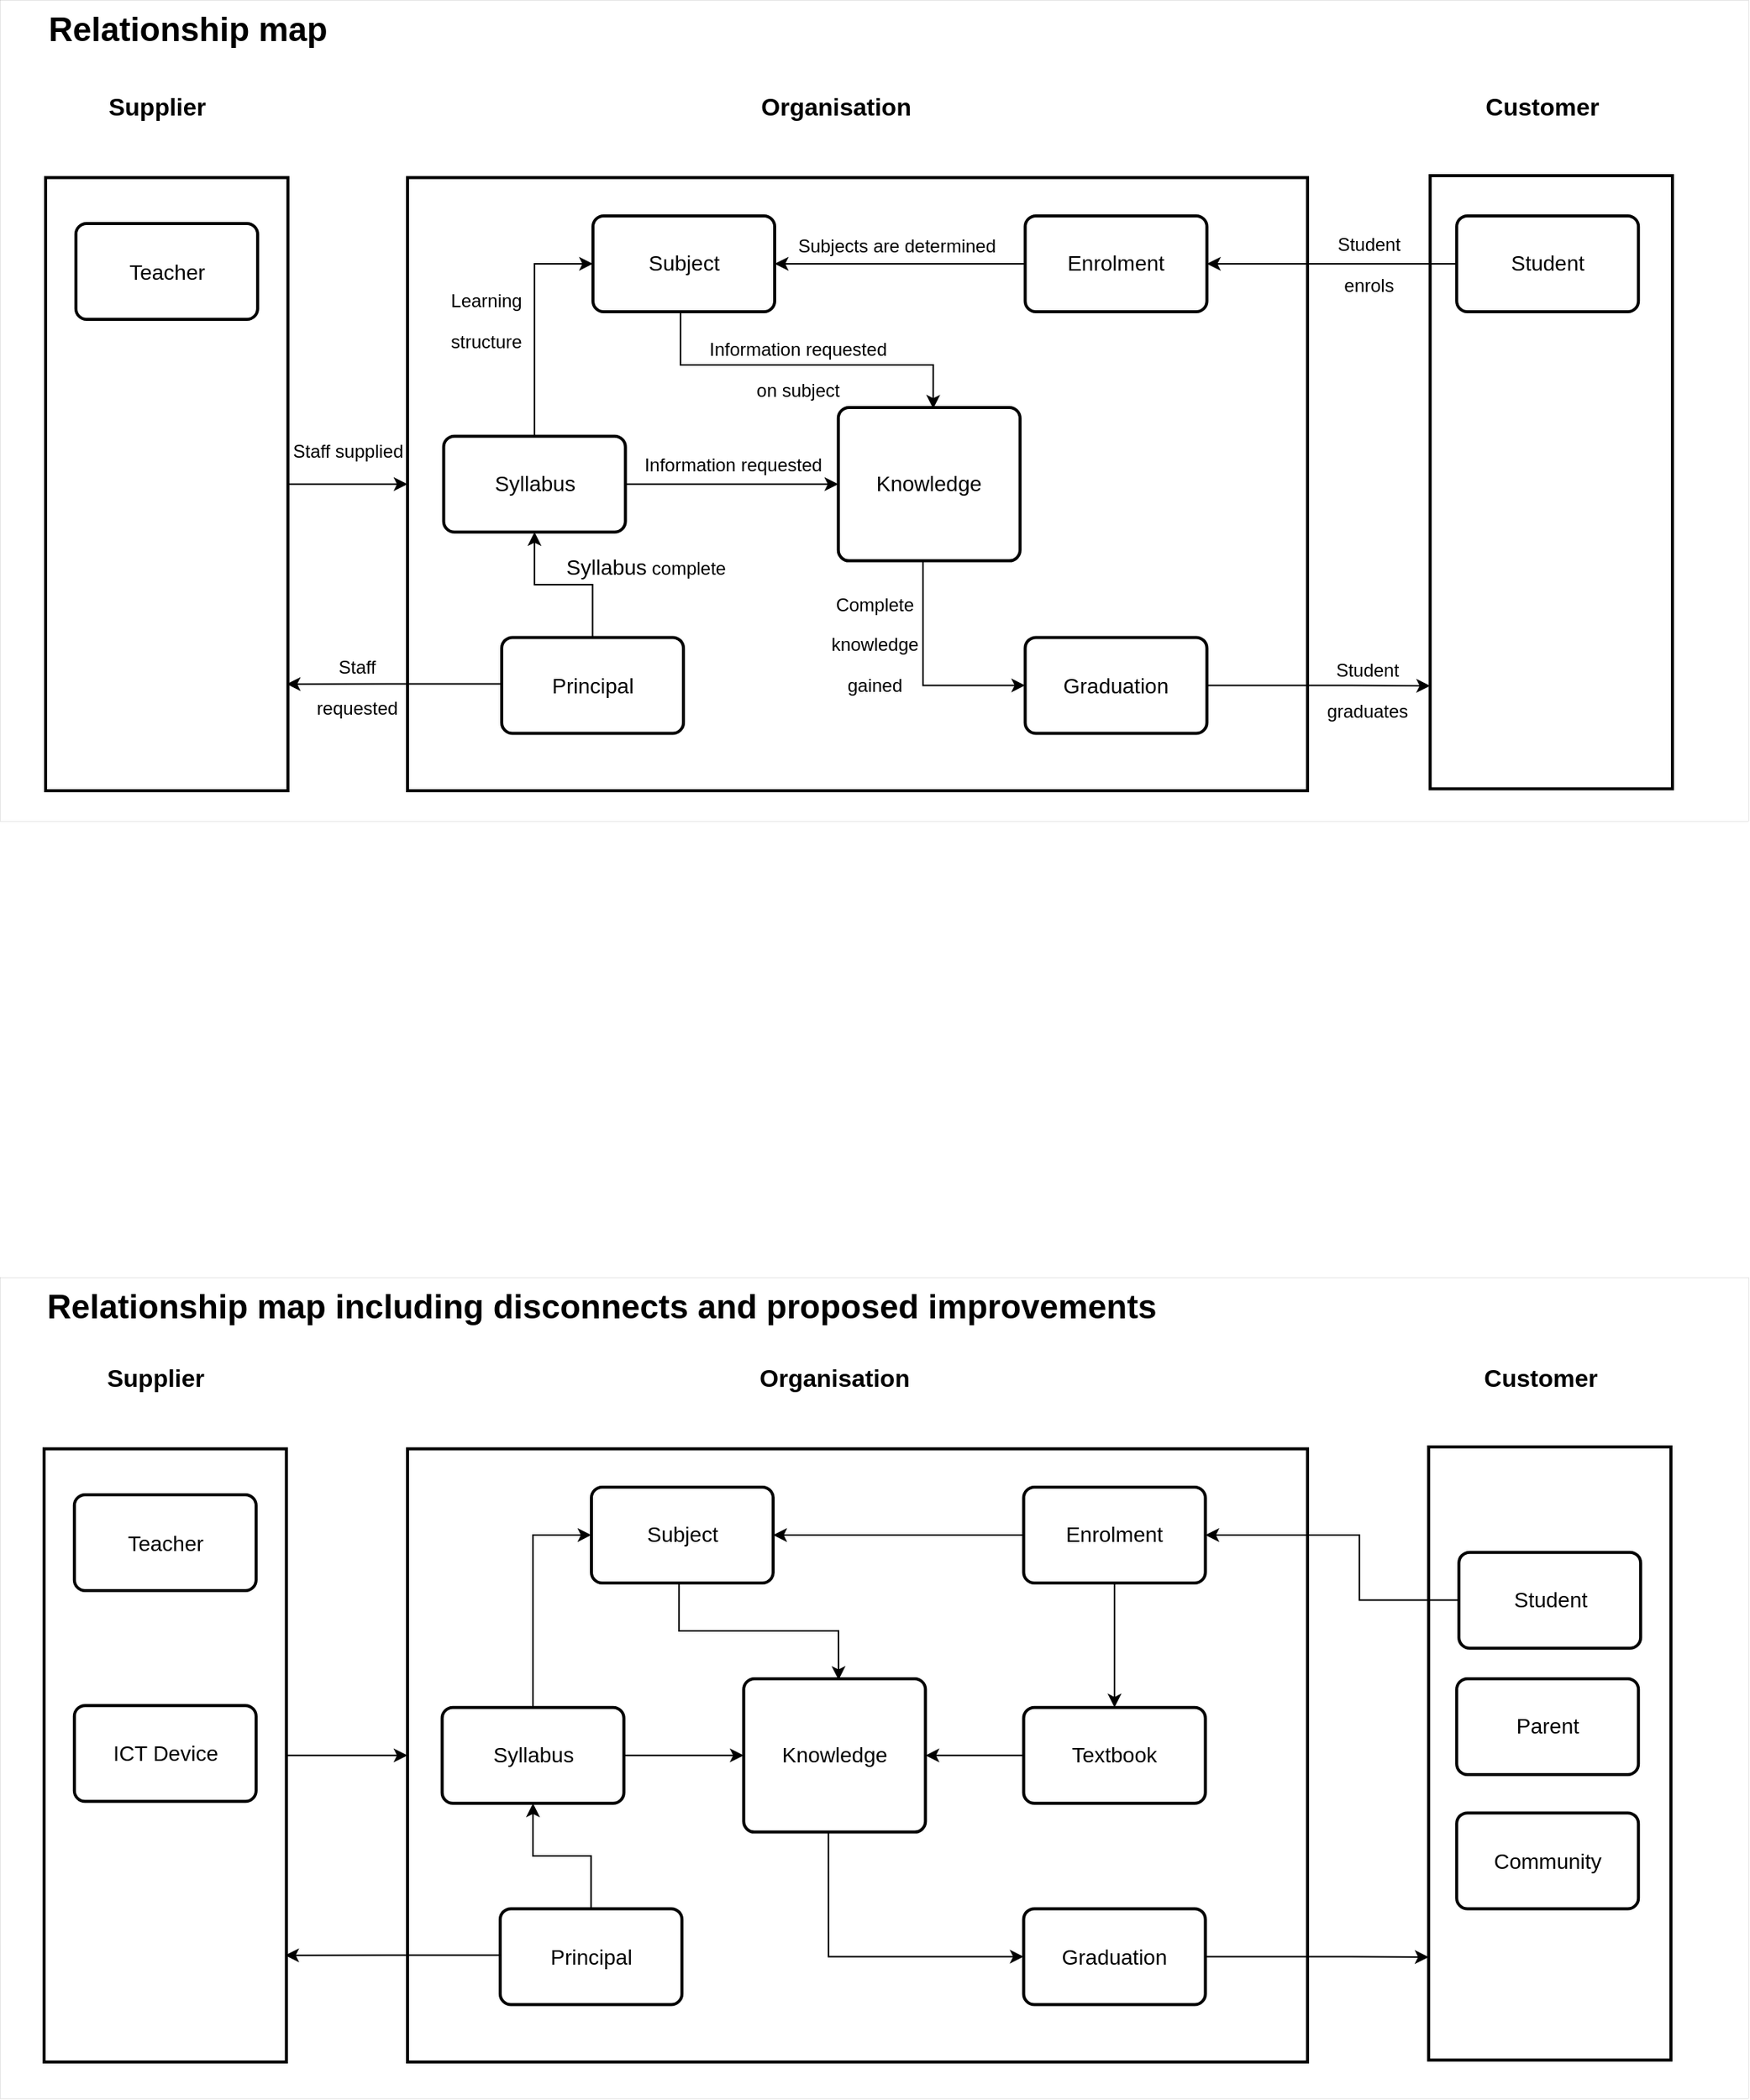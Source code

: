 <mxfile version="16.0.0" type="device" pages="4"><diagram id="x6pz98C7TG5AnqlT1_4W" name="Relationship_Map"><mxGraphModel dx="1798" dy="901" grid="1" gridSize="10" guides="1" tooltips="1" connect="1" arrows="1" fold="1" page="1" pageScale="1" pageWidth="1169" pageHeight="827" math="0" shadow="0"><root><mxCell id="0"/><mxCell id="1" parent="0"/><mxCell id="Txm3KeUmY_bMG0mVMo4E-44" value="" style="rounded=0;whiteSpace=wrap;html=1;fontFamily=Helvetica;fontSize=22;strokeWidth=0;" parent="1" vertex="1"><mxGeometry x="10" y="960" width="1150" height="540" as="geometry"/></mxCell><mxCell id="Txm3KeUmY_bMG0mVMo4E-43" value="" style="rounded=0;whiteSpace=wrap;html=1;fontFamily=Helvetica;fontSize=22;strokeWidth=0;" parent="1" vertex="1"><mxGeometry x="10" y="120" width="1150" height="540" as="geometry"/></mxCell><mxCell id="0auIUbJXRHPaXSgd2LQM-18" value="" style="rounded=0;whiteSpace=wrap;html=1;glass=0;strokeWidth=2;" parent="1" vertex="1"><mxGeometry x="950.638" y="235.523" width="159.362" height="403.217" as="geometry"/></mxCell><mxCell id="0auIUbJXRHPaXSgd2LQM-2" value="" style="rounded=0;whiteSpace=wrap;html=1;glass=0;strokeWidth=2;" parent="1" vertex="1"><mxGeometry x="40" y="236.783" width="159.362" height="403.217" as="geometry"/></mxCell><mxCell id="0auIUbJXRHPaXSgd2LQM-1" value="&lt;font style=&quot;font-size: 14px&quot;&gt;Teacher&lt;/font&gt;" style="rounded=1;whiteSpace=wrap;html=1;absoluteArcSize=1;arcSize=14;strokeWidth=2;" parent="1" vertex="1"><mxGeometry x="59.92" y="267.024" width="119.521" height="63.003" as="geometry"/></mxCell><mxCell id="0auIUbJXRHPaXSgd2LQM-3" value="Supplier" style="text;html=1;strokeColor=none;fillColor=none;align=center;verticalAlign=middle;whiteSpace=wrap;rounded=0;fontStyle=1;fontSize=16;" parent="1" vertex="1"><mxGeometry x="68.457" y="170" width="91.064" height="39.062" as="geometry"/></mxCell><mxCell id="0auIUbJXRHPaXSgd2LQM-5" value="" style="rounded=0;whiteSpace=wrap;html=1;glass=0;strokeWidth=2;" parent="1" vertex="1"><mxGeometry x="278.043" y="236.783" width="591.915" height="403.217" as="geometry"/></mxCell><mxCell id="0auIUbJXRHPaXSgd2LQM-29" style="edgeStyle=orthogonalEdgeStyle;rounded=0;orthogonalLoop=1;jettySize=auto;html=1;entryX=0;entryY=0.5;entryDx=0;entryDy=0;fontSize=14;" parent="1" source="0auIUbJXRHPaXSgd2LQM-2" target="0auIUbJXRHPaXSgd2LQM-5" edge="1"><mxGeometry relative="1" as="geometry"/></mxCell><mxCell id="0auIUbJXRHPaXSgd2LQM-6" value="&lt;font style=&quot;font-size: 14px&quot;&gt;Subject&lt;/font&gt;" style="rounded=1;whiteSpace=wrap;html=1;absoluteArcSize=1;arcSize=14;strokeWidth=2;" parent="1" vertex="1"><mxGeometry x="400.002" y="261.984" width="119.521" height="63.003" as="geometry"/></mxCell><mxCell id="0auIUbJXRHPaXSgd2LQM-7" value="Organisation" style="text;html=1;strokeColor=none;fillColor=none;align=center;verticalAlign=middle;whiteSpace=wrap;rounded=0;fontStyle=1;fontSize=16;" parent="1" vertex="1"><mxGeometry x="484.79" y="170" width="150.255" height="39.062" as="geometry"/></mxCell><mxCell id="0auIUbJXRHPaXSgd2LQM-26" style="edgeStyle=orthogonalEdgeStyle;rounded=0;orthogonalLoop=1;jettySize=auto;html=1;entryX=1;entryY=0.5;entryDx=0;entryDy=0;fontSize=14;" parent="1" source="0auIUbJXRHPaXSgd2LQM-9" target="0auIUbJXRHPaXSgd2LQM-6" edge="1"><mxGeometry relative="1" as="geometry"/></mxCell><mxCell id="0auIUbJXRHPaXSgd2LQM-9" value="&lt;font style=&quot;font-size: 14px&quot;&gt;Enrolment&lt;/font&gt;" style="rounded=1;whiteSpace=wrap;html=1;absoluteArcSize=1;arcSize=14;strokeWidth=2;" parent="1" vertex="1"><mxGeometry x="684.277" y="261.984" width="119.521" height="63.003" as="geometry"/></mxCell><mxCell id="0auIUbJXRHPaXSgd2LQM-21" style="edgeStyle=orthogonalEdgeStyle;rounded=0;orthogonalLoop=1;jettySize=auto;html=1;entryX=0;entryY=0.832;entryDx=0;entryDy=0;entryPerimeter=0;fontSize=14;" parent="1" source="0auIUbJXRHPaXSgd2LQM-10" target="0auIUbJXRHPaXSgd2LQM-18" edge="1"><mxGeometry relative="1" as="geometry"/></mxCell><mxCell id="0auIUbJXRHPaXSgd2LQM-10" value="&lt;font style=&quot;font-size: 14px&quot;&gt;Graduation&lt;/font&gt;" style="rounded=1;whiteSpace=wrap;html=1;absoluteArcSize=1;arcSize=14;strokeWidth=2;" parent="1" vertex="1"><mxGeometry x="684.277" y="539.196" width="119.521" height="63.003" as="geometry"/></mxCell><mxCell id="0auIUbJXRHPaXSgd2LQM-22" style="edgeStyle=orthogonalEdgeStyle;rounded=0;orthogonalLoop=1;jettySize=auto;html=1;entryX=0;entryY=0.5;entryDx=0;entryDy=0;fontSize=14;exitX=0.466;exitY=1.003;exitDx=0;exitDy=0;exitPerimeter=0;" parent="1" source="0auIUbJXRHPaXSgd2LQM-11" target="0auIUbJXRHPaXSgd2LQM-10" edge="1"><mxGeometry relative="1" as="geometry"/></mxCell><mxCell id="0auIUbJXRHPaXSgd2LQM-11" value="&lt;font style=&quot;font-size: 14px&quot;&gt;Knowledge&lt;/font&gt;" style="rounded=1;whiteSpace=wrap;html=1;absoluteArcSize=1;arcSize=14;strokeWidth=2;strokeColor=#000000;" parent="1" vertex="1"><mxGeometry x="561.377" y="387.988" width="119.521" height="100.804" as="geometry"/></mxCell><mxCell id="0auIUbJXRHPaXSgd2LQM-25" style="edgeStyle=orthogonalEdgeStyle;rounded=0;orthogonalLoop=1;jettySize=auto;html=1;fontSize=14;exitX=0.482;exitY=1.017;exitDx=0;exitDy=0;exitPerimeter=0;entryX=0.522;entryY=0.008;entryDx=0;entryDy=0;entryPerimeter=0;" parent="1" source="0auIUbJXRHPaXSgd2LQM-6" target="0auIUbJXRHPaXSgd2LQM-11" edge="1"><mxGeometry relative="1" as="geometry"><Array as="points"><mxPoint x="458" y="360"/><mxPoint x="624" y="360"/></Array></mxGeometry></mxCell><mxCell id="0auIUbJXRHPaXSgd2LQM-19" style="edgeStyle=orthogonalEdgeStyle;rounded=0;orthogonalLoop=1;jettySize=auto;html=1;entryX=1;entryY=0.5;entryDx=0;entryDy=0;fontSize=14;exitX=0;exitY=0.5;exitDx=0;exitDy=0;" parent="1" source="0auIUbJXRHPaXSgd2LQM-14" target="0auIUbJXRHPaXSgd2LQM-9" edge="1"><mxGeometry relative="1" as="geometry"><Array as="points"><mxPoint x="930" y="293"/><mxPoint x="930" y="293"/></Array></mxGeometry></mxCell><mxCell id="0auIUbJXRHPaXSgd2LQM-14" value="&lt;font style=&quot;font-size: 14px&quot;&gt;Student&lt;/font&gt;" style="rounded=1;whiteSpace=wrap;html=1;absoluteArcSize=1;arcSize=14;strokeWidth=2;" parent="1" vertex="1"><mxGeometry x="968.099" y="261.996" width="119.521" height="63.003" as="geometry"/></mxCell><mxCell id="0auIUbJXRHPaXSgd2LQM-15" value="Customer" style="text;html=1;strokeColor=none;fillColor=none;align=center;verticalAlign=middle;whiteSpace=wrap;rounded=0;fontStyle=1;fontSize=16;" parent="1" vertex="1"><mxGeometry x="979.096" y="170" width="91.064" height="39.062" as="geometry"/></mxCell><mxCell id="0auIUbJXRHPaXSgd2LQM-23" style="edgeStyle=orthogonalEdgeStyle;rounded=0;orthogonalLoop=1;jettySize=auto;html=1;fontSize=14;" parent="1" source="0auIUbJXRHPaXSgd2LQM-17" target="0auIUbJXRHPaXSgd2LQM-11" edge="1"><mxGeometry relative="1" as="geometry"/></mxCell><mxCell id="Txm3KeUmY_bMG0mVMo4E-2" style="edgeStyle=orthogonalEdgeStyle;rounded=0;orthogonalLoop=1;jettySize=auto;html=1;entryX=0;entryY=0.5;entryDx=0;entryDy=0;fontFamily=Helvetica;fontSize=14;" parent="1" source="0auIUbJXRHPaXSgd2LQM-17" target="0auIUbJXRHPaXSgd2LQM-6" edge="1"><mxGeometry relative="1" as="geometry"/></mxCell><mxCell id="0auIUbJXRHPaXSgd2LQM-17" value="&lt;span style=&quot;font-size: 14px ; background-color: rgb(255 , 255 , 255)&quot;&gt;Syllabus&lt;/span&gt;" style="rounded=1;whiteSpace=wrap;html=1;absoluteArcSize=1;arcSize=14;strokeWidth=2;" parent="1" vertex="1"><mxGeometry x="301.809" y="406.889" width="119.521" height="63.003" as="geometry"/></mxCell><mxCell id="0auIUbJXRHPaXSgd2LQM-28" style="edgeStyle=orthogonalEdgeStyle;rounded=0;orthogonalLoop=1;jettySize=auto;html=1;fontSize=14;entryX=0.995;entryY=0.826;entryDx=0;entryDy=0;entryPerimeter=0;" parent="1" source="0auIUbJXRHPaXSgd2LQM-27" target="0auIUbJXRHPaXSgd2LQM-2" edge="1"><mxGeometry relative="1" as="geometry"><mxPoint x="200" y="572" as="targetPoint"/><Array as="points"><mxPoint x="270" y="571"/></Array></mxGeometry></mxCell><mxCell id="Txm3KeUmY_bMG0mVMo4E-1" style="edgeStyle=orthogonalEdgeStyle;rounded=0;orthogonalLoop=1;jettySize=auto;html=1;fontFamily=Helvetica;fontSize=14;" parent="1" source="0auIUbJXRHPaXSgd2LQM-27" target="0auIUbJXRHPaXSgd2LQM-17" edge="1"><mxGeometry relative="1" as="geometry"/></mxCell><mxCell id="0auIUbJXRHPaXSgd2LQM-27" value="&lt;font style=&quot;font-size: 14px&quot;&gt;Principal&lt;/font&gt;" style="rounded=1;whiteSpace=wrap;html=1;absoluteArcSize=1;arcSize=14;strokeWidth=2;" parent="1" vertex="1"><mxGeometry x="339.999" y="539.196" width="119.521" height="63.003" as="geometry"/></mxCell><mxCell id="Txm3KeUmY_bMG0mVMo4E-8" value="" style="rounded=0;whiteSpace=wrap;html=1;glass=0;strokeWidth=2;" parent="1" vertex="1"><mxGeometry x="949.638" y="1071.523" width="159.362" height="403.217" as="geometry"/></mxCell><mxCell id="Txm3KeUmY_bMG0mVMo4E-9" value="" style="rounded=0;whiteSpace=wrap;html=1;glass=0;strokeWidth=2;" parent="1" vertex="1"><mxGeometry x="39" y="1072.783" width="159.362" height="403.217" as="geometry"/></mxCell><mxCell id="Txm3KeUmY_bMG0mVMo4E-10" value="&lt;font style=&quot;font-size: 14px&quot;&gt;Teacher&lt;/font&gt;" style="rounded=1;whiteSpace=wrap;html=1;absoluteArcSize=1;arcSize=14;strokeWidth=2;" parent="1" vertex="1"><mxGeometry x="58.92" y="1103.024" width="119.521" height="63.003" as="geometry"/></mxCell><mxCell id="Txm3KeUmY_bMG0mVMo4E-11" value="Supplier" style="text;html=1;strokeColor=none;fillColor=none;align=center;verticalAlign=middle;whiteSpace=wrap;rounded=0;fontStyle=1;fontSize=16;" parent="1" vertex="1"><mxGeometry x="67.457" y="1006" width="91.064" height="39.062" as="geometry"/></mxCell><mxCell id="Txm3KeUmY_bMG0mVMo4E-12" value="&lt;font style=&quot;font-size: 14px&quot;&gt;ICT Device&lt;/font&gt;" style="rounded=1;whiteSpace=wrap;html=1;absoluteArcSize=1;arcSize=14;strokeWidth=2;" parent="1" vertex="1"><mxGeometry x="58.92" y="1241.63" width="119.521" height="63.003" as="geometry"/></mxCell><mxCell id="Txm3KeUmY_bMG0mVMo4E-13" value="" style="rounded=0;whiteSpace=wrap;html=1;glass=0;strokeWidth=2;" parent="1" vertex="1"><mxGeometry x="278.043" y="1072.783" width="591.915" height="403.217" as="geometry"/></mxCell><mxCell id="Txm3KeUmY_bMG0mVMo4E-14" style="edgeStyle=orthogonalEdgeStyle;rounded=0;orthogonalLoop=1;jettySize=auto;html=1;entryX=0;entryY=0.5;entryDx=0;entryDy=0;fontSize=14;" parent="1" source="Txm3KeUmY_bMG0mVMo4E-9" target="Txm3KeUmY_bMG0mVMo4E-13" edge="1"><mxGeometry relative="1" as="geometry"/></mxCell><mxCell id="Txm3KeUmY_bMG0mVMo4E-15" value="&lt;font style=&quot;font-size: 14px&quot;&gt;Subject&lt;/font&gt;" style="rounded=1;whiteSpace=wrap;html=1;absoluteArcSize=1;arcSize=14;strokeWidth=2;" parent="1" vertex="1"><mxGeometry x="399.002" y="1097.984" width="119.521" height="63.003" as="geometry"/></mxCell><mxCell id="Txm3KeUmY_bMG0mVMo4E-16" value="Organisation" style="text;html=1;strokeColor=none;fillColor=none;align=center;verticalAlign=middle;whiteSpace=wrap;rounded=0;fontStyle=1;fontSize=16;" parent="1" vertex="1"><mxGeometry x="483.79" y="1006" width="150.255" height="39.062" as="geometry"/></mxCell><mxCell id="Txm3KeUmY_bMG0mVMo4E-17" style="edgeStyle=orthogonalEdgeStyle;rounded=0;orthogonalLoop=1;jettySize=auto;html=1;entryX=1;entryY=0.5;entryDx=0;entryDy=0;fontSize=14;" parent="1" source="Txm3KeUmY_bMG0mVMo4E-18" target="Txm3KeUmY_bMG0mVMo4E-15" edge="1"><mxGeometry relative="1" as="geometry"/></mxCell><mxCell id="Txm3KeUmY_bMG0mVMo4E-18" value="&lt;font style=&quot;font-size: 14px&quot;&gt;Enrolment&lt;/font&gt;" style="rounded=1;whiteSpace=wrap;html=1;absoluteArcSize=1;arcSize=14;strokeWidth=2;" parent="1" vertex="1"><mxGeometry x="683.277" y="1097.984" width="119.521" height="63.003" as="geometry"/></mxCell><mxCell id="Txm3KeUmY_bMG0mVMo4E-19" style="edgeStyle=orthogonalEdgeStyle;rounded=0;orthogonalLoop=1;jettySize=auto;html=1;entryX=0;entryY=0.832;entryDx=0;entryDy=0;entryPerimeter=0;fontSize=14;" parent="1" source="Txm3KeUmY_bMG0mVMo4E-20" target="Txm3KeUmY_bMG0mVMo4E-8" edge="1"><mxGeometry relative="1" as="geometry"/></mxCell><mxCell id="Txm3KeUmY_bMG0mVMo4E-20" value="&lt;font style=&quot;font-size: 14px&quot;&gt;Graduation&lt;/font&gt;" style="rounded=1;whiteSpace=wrap;html=1;absoluteArcSize=1;arcSize=14;strokeWidth=2;" parent="1" vertex="1"><mxGeometry x="683.277" y="1375.196" width="119.521" height="63.003" as="geometry"/></mxCell><mxCell id="Txm3KeUmY_bMG0mVMo4E-21" style="edgeStyle=orthogonalEdgeStyle;rounded=0;orthogonalLoop=1;jettySize=auto;html=1;entryX=0;entryY=0.5;entryDx=0;entryDy=0;fontSize=14;exitX=0.466;exitY=1.003;exitDx=0;exitDy=0;exitPerimeter=0;" parent="1" source="Txm3KeUmY_bMG0mVMo4E-22" target="Txm3KeUmY_bMG0mVMo4E-20" edge="1"><mxGeometry relative="1" as="geometry"/></mxCell><mxCell id="Txm3KeUmY_bMG0mVMo4E-22" value="&lt;font style=&quot;font-size: 14px&quot;&gt;Knowledge&lt;/font&gt;" style="rounded=1;whiteSpace=wrap;html=1;absoluteArcSize=1;arcSize=14;strokeWidth=2;" parent="1" vertex="1"><mxGeometry x="499.157" y="1223.988" width="119.521" height="100.804" as="geometry"/></mxCell><mxCell id="Txm3KeUmY_bMG0mVMo4E-23" style="edgeStyle=orthogonalEdgeStyle;rounded=0;orthogonalLoop=1;jettySize=auto;html=1;fontSize=14;exitX=0.482;exitY=1.017;exitDx=0;exitDy=0;exitPerimeter=0;entryX=0.522;entryY=0.008;entryDx=0;entryDy=0;entryPerimeter=0;" parent="1" source="Txm3KeUmY_bMG0mVMo4E-15" target="Txm3KeUmY_bMG0mVMo4E-22" edge="1"><mxGeometry relative="1" as="geometry"><Array as="points"/></mxGeometry></mxCell><mxCell id="Txm3KeUmY_bMG0mVMo4E-24" style="edgeStyle=orthogonalEdgeStyle;rounded=0;orthogonalLoop=1;jettySize=auto;html=1;fontFamily=Helvetica;fontSize=14;" parent="1" source="Txm3KeUmY_bMG0mVMo4E-25" target="Txm3KeUmY_bMG0mVMo4E-22" edge="1"><mxGeometry relative="1" as="geometry"/></mxCell><mxCell id="Txm3KeUmY_bMG0mVMo4E-25" value="&lt;span style=&quot;font-size: 14px&quot;&gt;Textbook&lt;/span&gt;" style="rounded=1;whiteSpace=wrap;html=1;absoluteArcSize=1;arcSize=14;strokeWidth=2;" parent="1" vertex="1"><mxGeometry x="683.277" y="1242.889" width="119.521" height="63.003" as="geometry"/></mxCell><mxCell id="Txm3KeUmY_bMG0mVMo4E-26" style="edgeStyle=orthogonalEdgeStyle;rounded=0;orthogonalLoop=1;jettySize=auto;html=1;entryX=0.5;entryY=0;entryDx=0;entryDy=0;fontSize=14;" parent="1" source="Txm3KeUmY_bMG0mVMo4E-18" target="Txm3KeUmY_bMG0mVMo4E-25" edge="1"><mxGeometry relative="1" as="geometry"/></mxCell><mxCell id="Txm3KeUmY_bMG0mVMo4E-27" style="edgeStyle=orthogonalEdgeStyle;rounded=0;orthogonalLoop=1;jettySize=auto;html=1;entryX=1;entryY=0.5;entryDx=0;entryDy=0;fontSize=14;" parent="1" source="Txm3KeUmY_bMG0mVMo4E-28" target="Txm3KeUmY_bMG0mVMo4E-18" edge="1"><mxGeometry relative="1" as="geometry"><Array as="points"><mxPoint x="904.106" y="1172.327"/><mxPoint x="904.106" y="1129.485"/></Array></mxGeometry></mxCell><mxCell id="Txm3KeUmY_bMG0mVMo4E-28" value="&lt;font style=&quot;font-size: 14px&quot;&gt;Student&lt;/font&gt;" style="rounded=1;whiteSpace=wrap;html=1;absoluteArcSize=1;arcSize=14;strokeWidth=2;" parent="1" vertex="1"><mxGeometry x="969.559" y="1140.826" width="119.521" height="63.003" as="geometry"/></mxCell><mxCell id="Txm3KeUmY_bMG0mVMo4E-29" value="Customer" style="text;html=1;strokeColor=none;fillColor=none;align=center;verticalAlign=middle;whiteSpace=wrap;rounded=0;fontStyle=1;fontSize=16;" parent="1" vertex="1"><mxGeometry x="978.096" y="1006" width="91.064" height="39.062" as="geometry"/></mxCell><mxCell id="Txm3KeUmY_bMG0mVMo4E-30" style="edgeStyle=orthogonalEdgeStyle;rounded=0;orthogonalLoop=1;jettySize=auto;html=1;fontSize=14;" parent="1" source="Txm3KeUmY_bMG0mVMo4E-32" target="Txm3KeUmY_bMG0mVMo4E-22" edge="1"><mxGeometry relative="1" as="geometry"/></mxCell><mxCell id="Txm3KeUmY_bMG0mVMo4E-31" style="edgeStyle=orthogonalEdgeStyle;rounded=0;orthogonalLoop=1;jettySize=auto;html=1;entryX=0;entryY=0.5;entryDx=0;entryDy=0;fontFamily=Helvetica;fontSize=14;" parent="1" source="Txm3KeUmY_bMG0mVMo4E-32" target="Txm3KeUmY_bMG0mVMo4E-15" edge="1"><mxGeometry relative="1" as="geometry"/></mxCell><mxCell id="Txm3KeUmY_bMG0mVMo4E-32" value="&lt;span style=&quot;background-color: rgb(255 , 255 , 255)&quot;&gt;&lt;font style=&quot;font-size: 14px&quot;&gt;Syllabus&lt;/font&gt;&lt;/span&gt;" style="rounded=1;whiteSpace=wrap;html=1;absoluteArcSize=1;arcSize=14;strokeWidth=2;" parent="1" vertex="1"><mxGeometry x="300.809" y="1242.889" width="119.521" height="63.003" as="geometry"/></mxCell><mxCell id="Txm3KeUmY_bMG0mVMo4E-33" style="edgeStyle=orthogonalEdgeStyle;rounded=0;orthogonalLoop=1;jettySize=auto;html=1;fontSize=14;entryX=0.995;entryY=0.826;entryDx=0;entryDy=0;entryPerimeter=0;" parent="1" source="Txm3KeUmY_bMG0mVMo4E-35" target="Txm3KeUmY_bMG0mVMo4E-9" edge="1"><mxGeometry relative="1" as="geometry"><mxPoint x="199" y="1408" as="targetPoint"/><Array as="points"><mxPoint x="269" y="1407"/></Array></mxGeometry></mxCell><mxCell id="Txm3KeUmY_bMG0mVMo4E-34" style="edgeStyle=orthogonalEdgeStyle;rounded=0;orthogonalLoop=1;jettySize=auto;html=1;fontFamily=Helvetica;fontSize=14;" parent="1" source="Txm3KeUmY_bMG0mVMo4E-35" target="Txm3KeUmY_bMG0mVMo4E-32" edge="1"><mxGeometry relative="1" as="geometry"/></mxCell><mxCell id="Txm3KeUmY_bMG0mVMo4E-35" value="&lt;font style=&quot;font-size: 14px&quot;&gt;Principal&lt;/font&gt;" style="rounded=1;whiteSpace=wrap;html=1;absoluteArcSize=1;arcSize=14;strokeWidth=2;" parent="1" vertex="1"><mxGeometry x="338.999" y="1375.196" width="119.521" height="63.003" as="geometry"/></mxCell><mxCell id="Txm3KeUmY_bMG0mVMo4E-38" value="&lt;font style=&quot;font-size: 14px&quot;&gt;Parent&lt;/font&gt;" style="rounded=1;whiteSpace=wrap;html=1;absoluteArcSize=1;arcSize=14;strokeWidth=2;" parent="1" vertex="1"><mxGeometry x="968.099" y="1223.986" width="119.521" height="63.003" as="geometry"/></mxCell><mxCell id="Txm3KeUmY_bMG0mVMo4E-39" value="&lt;font style=&quot;font-size: 14px&quot;&gt;Community&lt;/font&gt;" style="rounded=1;whiteSpace=wrap;html=1;absoluteArcSize=1;arcSize=14;strokeWidth=2;" parent="1" vertex="1"><mxGeometry x="968.099" y="1312.196" width="119.521" height="63.003" as="geometry"/></mxCell><mxCell id="Txm3KeUmY_bMG0mVMo4E-41" value="Relationship map" style="text;html=1;strokeColor=none;fillColor=none;align=left;verticalAlign=middle;whiteSpace=wrap;rounded=0;fontFamily=Helvetica;fontSize=22;fontStyle=1" parent="1" vertex="1"><mxGeometry x="40" y="120" width="1070" height="40" as="geometry"/></mxCell><mxCell id="Txm3KeUmY_bMG0mVMo4E-42" value="Relationship map including disconnects and proposed improvements" style="text;html=1;strokeColor=none;fillColor=none;align=left;verticalAlign=middle;whiteSpace=wrap;rounded=0;fontFamily=Helvetica;fontSize=22;fontStyle=1" parent="1" vertex="1"><mxGeometry x="39" y="960" width="1070" height="40" as="geometry"/></mxCell><mxCell id="Ih97vxw7HWxdV01cUI7V-1" value="&lt;font style=&quot;font-size: 12px&quot;&gt;Student enrols&lt;/font&gt;" style="text;html=1;strokeColor=none;fillColor=none;align=center;verticalAlign=middle;whiteSpace=wrap;rounded=0;dashed=1;fontFamily=Helvetica;fontSize=22;" parent="1" vertex="1"><mxGeometry x="870.96" y="262" width="79.04" height="58" as="geometry"/></mxCell><mxCell id="Ih97vxw7HWxdV01cUI7V-2" value="&lt;font style=&quot;font-size: 12px&quot;&gt;Subjects are determined&lt;/font&gt;" style="text;html=1;strokeColor=none;fillColor=none;align=center;verticalAlign=middle;whiteSpace=wrap;rounded=0;dashed=1;fontFamily=Helvetica;fontSize=22;" parent="1" vertex="1"><mxGeometry x="520" y="267.02" width="160" height="22.98" as="geometry"/></mxCell><mxCell id="Ih97vxw7HWxdV01cUI7V-3" value="&lt;font style=&quot;font-size: 12px&quot;&gt;Student graduates&lt;/font&gt;" style="text;html=1;strokeColor=none;fillColor=none;align=center;verticalAlign=middle;whiteSpace=wrap;rounded=0;dashed=1;fontFamily=Helvetica;fontSize=22;" parent="1" vertex="1"><mxGeometry x="869.96" y="545.3" width="79.04" height="50.8" as="geometry"/></mxCell><mxCell id="Ih97vxw7HWxdV01cUI7V-4" value="&lt;font style=&quot;font-size: 12px&quot;&gt;Complete knowledge gained&lt;/font&gt;" style="text;html=1;strokeColor=none;fillColor=none;align=center;verticalAlign=middle;whiteSpace=wrap;rounded=0;dashed=1;fontFamily=Helvetica;fontSize=22;" parent="1" vertex="1"><mxGeometry x="549.5" y="502.98" width="71" height="77.02" as="geometry"/></mxCell><mxCell id="Ih97vxw7HWxdV01cUI7V-5" value="&lt;font style=&quot;font-size: 12px&quot;&gt;Information requested on subject&lt;/font&gt;" style="text;html=1;strokeColor=none;fillColor=none;align=center;verticalAlign=middle;whiteSpace=wrap;rounded=0;dashed=1;fontFamily=Helvetica;fontSize=22;" parent="1" vertex="1"><mxGeometry x="470" y="330.03" width="130" height="59.98" as="geometry"/></mxCell><mxCell id="Ih97vxw7HWxdV01cUI7V-6" value="&lt;font style=&quot;font-size: 12px&quot;&gt;Learning structure&lt;/font&gt;" style="text;html=1;strokeColor=none;fillColor=none;align=center;verticalAlign=middle;whiteSpace=wrap;rounded=0;dashed=1;fontFamily=Helvetica;fontSize=22;" parent="1" vertex="1"><mxGeometry x="300" y="293" width="60" height="70" as="geometry"/></mxCell><mxCell id="Ih97vxw7HWxdV01cUI7V-7" value="&lt;font style=&quot;font-size: 12px&quot;&gt;&lt;span style=&quot;font-size: 14px ; background-color: rgb(255 , 255 , 255)&quot;&gt;Syllabus&lt;/span&gt;&amp;nbsp;complete&lt;/font&gt;" style="text;html=1;strokeColor=none;fillColor=none;align=center;verticalAlign=middle;whiteSpace=wrap;rounded=0;dashed=1;fontFamily=Helvetica;fontSize=22;" parent="1" vertex="1"><mxGeometry x="360" y="480" width="150" height="22.98" as="geometry"/></mxCell><mxCell id="Ih97vxw7HWxdV01cUI7V-8" value="&lt;font style=&quot;font-size: 12px&quot;&gt;Information requested&amp;nbsp;&lt;/font&gt;" style="text;html=1;strokeColor=none;fillColor=none;align=center;verticalAlign=middle;whiteSpace=wrap;rounded=0;dashed=1;fontFamily=Helvetica;fontSize=22;" parent="1" vertex="1"><mxGeometry x="429" y="405.63" width="130" height="34.37" as="geometry"/></mxCell><mxCell id="Ih97vxw7HWxdV01cUI7V-9" value="&lt;font style=&quot;font-size: 12px&quot;&gt;Staff requested&lt;/font&gt;" style="text;html=1;strokeColor=none;fillColor=none;align=center;verticalAlign=middle;whiteSpace=wrap;rounded=0;dashed=1;fontFamily=Helvetica;fontSize=22;" parent="1" vertex="1"><mxGeometry x="210" y="547" width="70" height="43" as="geometry"/></mxCell><mxCell id="Ih97vxw7HWxdV01cUI7V-10" value="&lt;font style=&quot;font-size: 12px&quot;&gt;Staff supplied&lt;/font&gt;" style="text;html=1;strokeColor=none;fillColor=none;align=center;verticalAlign=middle;whiteSpace=wrap;rounded=0;dashed=1;fontFamily=Helvetica;fontSize=22;" parent="1" vertex="1"><mxGeometry x="198.36" y="387.99" width="81.64" height="52.01" as="geometry"/></mxCell></root></mxGraphModel></diagram><diagram id="F3_Idz1cdkYB0pTJ5kPC" name="Relationship_Map_Disconnect"><mxGraphModel dx="735" dy="74" grid="1" gridSize="10" guides="1" tooltips="1" connect="1" arrows="1" fold="1" page="1" pageScale="1" pageWidth="1169" pageHeight="827" math="0" shadow="0"><root><mxCell id="OXBhQgON2FLCdU-P6zRY-0"/><mxCell id="OXBhQgON2FLCdU-P6zRY-1" parent="OXBhQgON2FLCdU-P6zRY-0"/><mxCell id="J-83NcKAHo7v1KNpABhx-0" value="" style="rounded=0;whiteSpace=wrap;html=1;fontFamily=Helvetica;fontSize=22;strokeWidth=0;" vertex="1" parent="OXBhQgON2FLCdU-P6zRY-1"><mxGeometry x="10" y="960" width="1150" height="540" as="geometry"/></mxCell><mxCell id="J-83NcKAHo7v1KNpABhx-1" value="" style="rounded=0;whiteSpace=wrap;html=1;glass=0;strokeWidth=2;" vertex="1" parent="OXBhQgON2FLCdU-P6zRY-1"><mxGeometry x="949.638" y="1071.523" width="159.362" height="403.217" as="geometry"/></mxCell><mxCell id="J-83NcKAHo7v1KNpABhx-2" value="" style="rounded=0;whiteSpace=wrap;html=1;glass=0;strokeWidth=2;" vertex="1" parent="OXBhQgON2FLCdU-P6zRY-1"><mxGeometry x="39" y="1072.783" width="159.362" height="403.217" as="geometry"/></mxCell><mxCell id="J-83NcKAHo7v1KNpABhx-3" value="&lt;font style=&quot;font-size: 14px&quot;&gt;Teacher&lt;/font&gt;" style="rounded=1;whiteSpace=wrap;html=1;absoluteArcSize=1;arcSize=14;strokeWidth=2;" vertex="1" parent="OXBhQgON2FLCdU-P6zRY-1"><mxGeometry x="58.92" y="1103.024" width="119.521" height="63.003" as="geometry"/></mxCell><mxCell id="J-83NcKAHo7v1KNpABhx-4" value="Supplier" style="text;html=1;strokeColor=none;fillColor=none;align=center;verticalAlign=middle;whiteSpace=wrap;rounded=0;fontStyle=1;fontSize=16;" vertex="1" parent="OXBhQgON2FLCdU-P6zRY-1"><mxGeometry x="67.457" y="1006" width="91.064" height="39.062" as="geometry"/></mxCell><mxCell id="J-83NcKAHo7v1KNpABhx-5" value="&lt;font style=&quot;font-size: 14px&quot;&gt;ICT Device&lt;/font&gt;" style="rounded=1;whiteSpace=wrap;html=1;absoluteArcSize=1;arcSize=14;strokeWidth=2;" vertex="1" parent="OXBhQgON2FLCdU-P6zRY-1"><mxGeometry x="58.92" y="1241.63" width="119.521" height="63.003" as="geometry"/></mxCell><mxCell id="J-83NcKAHo7v1KNpABhx-6" value="" style="rounded=0;whiteSpace=wrap;html=1;glass=0;strokeWidth=2;" vertex="1" parent="OXBhQgON2FLCdU-P6zRY-1"><mxGeometry x="278.043" y="1072.783" width="591.915" height="403.217" as="geometry"/></mxCell><mxCell id="J-83NcKAHo7v1KNpABhx-7" style="edgeStyle=orthogonalEdgeStyle;rounded=0;orthogonalLoop=1;jettySize=auto;html=1;entryX=0;entryY=0.5;entryDx=0;entryDy=0;fontSize=14;" edge="1" parent="OXBhQgON2FLCdU-P6zRY-1" source="J-83NcKAHo7v1KNpABhx-2" target="J-83NcKAHo7v1KNpABhx-6"><mxGeometry relative="1" as="geometry"/></mxCell><mxCell id="J-83NcKAHo7v1KNpABhx-8" value="&lt;font style=&quot;font-size: 14px&quot;&gt;Subject&lt;/font&gt;" style="rounded=1;whiteSpace=wrap;html=1;absoluteArcSize=1;arcSize=14;strokeWidth=2;" vertex="1" parent="OXBhQgON2FLCdU-P6zRY-1"><mxGeometry x="399.002" y="1097.984" width="119.521" height="63.003" as="geometry"/></mxCell><mxCell id="J-83NcKAHo7v1KNpABhx-9" value="Organisation" style="text;html=1;strokeColor=none;fillColor=none;align=center;verticalAlign=middle;whiteSpace=wrap;rounded=0;fontStyle=1;fontSize=16;" vertex="1" parent="OXBhQgON2FLCdU-P6zRY-1"><mxGeometry x="483.79" y="1006" width="150.255" height="39.062" as="geometry"/></mxCell><mxCell id="J-83NcKAHo7v1KNpABhx-10" style="edgeStyle=orthogonalEdgeStyle;rounded=0;orthogonalLoop=1;jettySize=auto;html=1;entryX=1;entryY=0.5;entryDx=0;entryDy=0;fontSize=14;" edge="1" parent="OXBhQgON2FLCdU-P6zRY-1" source="J-83NcKAHo7v1KNpABhx-11" target="J-83NcKAHo7v1KNpABhx-8"><mxGeometry relative="1" as="geometry"/></mxCell><mxCell id="J-83NcKAHo7v1KNpABhx-11" value="&lt;font style=&quot;font-size: 14px&quot;&gt;Enrollment&lt;/font&gt;" style="rounded=1;whiteSpace=wrap;html=1;absoluteArcSize=1;arcSize=14;strokeWidth=2;" vertex="1" parent="OXBhQgON2FLCdU-P6zRY-1"><mxGeometry x="683.277" y="1097.984" width="119.521" height="63.003" as="geometry"/></mxCell><mxCell id="J-83NcKAHo7v1KNpABhx-12" style="edgeStyle=orthogonalEdgeStyle;rounded=0;orthogonalLoop=1;jettySize=auto;html=1;entryX=0;entryY=0.832;entryDx=0;entryDy=0;entryPerimeter=0;fontSize=14;" edge="1" parent="OXBhQgON2FLCdU-P6zRY-1" source="J-83NcKAHo7v1KNpABhx-13" target="J-83NcKAHo7v1KNpABhx-1"><mxGeometry relative="1" as="geometry"/></mxCell><mxCell id="J-83NcKAHo7v1KNpABhx-13" value="&lt;font style=&quot;font-size: 14px&quot;&gt;Graduation&lt;/font&gt;" style="rounded=1;whiteSpace=wrap;html=1;absoluteArcSize=1;arcSize=14;strokeWidth=2;" vertex="1" parent="OXBhQgON2FLCdU-P6zRY-1"><mxGeometry x="683.277" y="1375.196" width="119.521" height="63.003" as="geometry"/></mxCell><mxCell id="J-83NcKAHo7v1KNpABhx-14" style="edgeStyle=orthogonalEdgeStyle;rounded=0;orthogonalLoop=1;jettySize=auto;html=1;entryX=0;entryY=0.5;entryDx=0;entryDy=0;fontSize=14;exitX=0.466;exitY=1.003;exitDx=0;exitDy=0;exitPerimeter=0;" edge="1" parent="OXBhQgON2FLCdU-P6zRY-1" source="J-83NcKAHo7v1KNpABhx-15" target="J-83NcKAHo7v1KNpABhx-13"><mxGeometry relative="1" as="geometry"/></mxCell><mxCell id="J-83NcKAHo7v1KNpABhx-15" value="&lt;font style=&quot;font-size: 14px&quot;&gt;Knowledge&lt;/font&gt;" style="rounded=1;whiteSpace=wrap;html=1;absoluteArcSize=1;arcSize=14;strokeWidth=2;" vertex="1" parent="OXBhQgON2FLCdU-P6zRY-1"><mxGeometry x="499.157" y="1223.988" width="119.521" height="100.804" as="geometry"/></mxCell><mxCell id="J-83NcKAHo7v1KNpABhx-16" style="edgeStyle=orthogonalEdgeStyle;rounded=0;orthogonalLoop=1;jettySize=auto;html=1;fontSize=14;exitX=0.482;exitY=1.017;exitDx=0;exitDy=0;exitPerimeter=0;entryX=0.522;entryY=0.008;entryDx=0;entryDy=0;entryPerimeter=0;" edge="1" parent="OXBhQgON2FLCdU-P6zRY-1" source="J-83NcKAHo7v1KNpABhx-8" target="J-83NcKAHo7v1KNpABhx-15"><mxGeometry relative="1" as="geometry"><Array as="points"/></mxGeometry></mxCell><mxCell id="J-83NcKAHo7v1KNpABhx-17" style="edgeStyle=orthogonalEdgeStyle;rounded=0;orthogonalLoop=1;jettySize=auto;html=1;fontFamily=Helvetica;fontSize=14;" edge="1" parent="OXBhQgON2FLCdU-P6zRY-1" source="J-83NcKAHo7v1KNpABhx-18" target="J-83NcKAHo7v1KNpABhx-15"><mxGeometry relative="1" as="geometry"/></mxCell><mxCell id="J-83NcKAHo7v1KNpABhx-18" value="&lt;span style=&quot;font-size: 14px&quot;&gt;Textbook&lt;/span&gt;" style="rounded=1;whiteSpace=wrap;html=1;absoluteArcSize=1;arcSize=14;strokeWidth=2;" vertex="1" parent="OXBhQgON2FLCdU-P6zRY-1"><mxGeometry x="683.277" y="1242.889" width="119.521" height="63.003" as="geometry"/></mxCell><mxCell id="J-83NcKAHo7v1KNpABhx-19" style="edgeStyle=orthogonalEdgeStyle;rounded=0;orthogonalLoop=1;jettySize=auto;html=1;entryX=0.5;entryY=0;entryDx=0;entryDy=0;fontSize=14;" edge="1" parent="OXBhQgON2FLCdU-P6zRY-1" source="J-83NcKAHo7v1KNpABhx-11" target="J-83NcKAHo7v1KNpABhx-18"><mxGeometry relative="1" as="geometry"/></mxCell><mxCell id="J-83NcKAHo7v1KNpABhx-20" style="edgeStyle=orthogonalEdgeStyle;rounded=0;orthogonalLoop=1;jettySize=auto;html=1;entryX=1;entryY=0.5;entryDx=0;entryDy=0;fontSize=14;" edge="1" parent="OXBhQgON2FLCdU-P6zRY-1" source="J-83NcKAHo7v1KNpABhx-21" target="J-83NcKAHo7v1KNpABhx-11"><mxGeometry relative="1" as="geometry"><Array as="points"><mxPoint x="904.106" y="1172.327"/><mxPoint x="904.106" y="1129.485"/></Array></mxGeometry></mxCell><mxCell id="J-83NcKAHo7v1KNpABhx-21" value="&lt;font style=&quot;font-size: 14px&quot;&gt;Student&lt;/font&gt;" style="rounded=1;whiteSpace=wrap;html=1;absoluteArcSize=1;arcSize=14;strokeWidth=2;" vertex="1" parent="OXBhQgON2FLCdU-P6zRY-1"><mxGeometry x="969.559" y="1140.826" width="119.521" height="63.003" as="geometry"/></mxCell><mxCell id="J-83NcKAHo7v1KNpABhx-22" value="Customer" style="text;html=1;strokeColor=none;fillColor=none;align=center;verticalAlign=middle;whiteSpace=wrap;rounded=0;fontStyle=1;fontSize=16;" vertex="1" parent="OXBhQgON2FLCdU-P6zRY-1"><mxGeometry x="978.096" y="1006" width="91.064" height="39.062" as="geometry"/></mxCell><mxCell id="J-83NcKAHo7v1KNpABhx-23" style="edgeStyle=orthogonalEdgeStyle;rounded=0;orthogonalLoop=1;jettySize=auto;html=1;fontSize=14;" edge="1" parent="OXBhQgON2FLCdU-P6zRY-1" source="J-83NcKAHo7v1KNpABhx-25" target="J-83NcKAHo7v1KNpABhx-15"><mxGeometry relative="1" as="geometry"/></mxCell><mxCell id="J-83NcKAHo7v1KNpABhx-24" style="edgeStyle=orthogonalEdgeStyle;rounded=0;orthogonalLoop=1;jettySize=auto;html=1;entryX=0;entryY=0.5;entryDx=0;entryDy=0;fontFamily=Helvetica;fontSize=14;" edge="1" parent="OXBhQgON2FLCdU-P6zRY-1" source="J-83NcKAHo7v1KNpABhx-25" target="J-83NcKAHo7v1KNpABhx-8"><mxGeometry relative="1" as="geometry"/></mxCell><mxCell id="J-83NcKAHo7v1KNpABhx-25" value="&lt;span style=&quot;background-color: rgb(255 , 255 , 255)&quot;&gt;&lt;font style=&quot;font-size: 14px&quot;&gt;Curriculum&lt;/font&gt;&lt;/span&gt;" style="rounded=1;whiteSpace=wrap;html=1;absoluteArcSize=1;arcSize=14;strokeWidth=2;" vertex="1" parent="OXBhQgON2FLCdU-P6zRY-1"><mxGeometry x="300.809" y="1242.889" width="119.521" height="63.003" as="geometry"/></mxCell><mxCell id="J-83NcKAHo7v1KNpABhx-26" style="edgeStyle=orthogonalEdgeStyle;rounded=0;orthogonalLoop=1;jettySize=auto;html=1;fontSize=14;entryX=0.995;entryY=0.826;entryDx=0;entryDy=0;entryPerimeter=0;" edge="1" parent="OXBhQgON2FLCdU-P6zRY-1" source="J-83NcKAHo7v1KNpABhx-28" target="J-83NcKAHo7v1KNpABhx-2"><mxGeometry relative="1" as="geometry"><mxPoint x="199" y="1408" as="targetPoint"/><Array as="points"><mxPoint x="269" y="1407"/></Array></mxGeometry></mxCell><mxCell id="J-83NcKAHo7v1KNpABhx-27" style="edgeStyle=orthogonalEdgeStyle;rounded=0;orthogonalLoop=1;jettySize=auto;html=1;fontFamily=Helvetica;fontSize=14;" edge="1" parent="OXBhQgON2FLCdU-P6zRY-1" source="J-83NcKAHo7v1KNpABhx-28" target="J-83NcKAHo7v1KNpABhx-25"><mxGeometry relative="1" as="geometry"/></mxCell><mxCell id="J-83NcKAHo7v1KNpABhx-28" value="&lt;font style=&quot;font-size: 14px&quot;&gt;Principal&lt;/font&gt;" style="rounded=1;whiteSpace=wrap;html=1;absoluteArcSize=1;arcSize=14;strokeWidth=2;" vertex="1" parent="OXBhQgON2FLCdU-P6zRY-1"><mxGeometry x="338.999" y="1375.196" width="119.521" height="63.003" as="geometry"/></mxCell><mxCell id="J-83NcKAHo7v1KNpABhx-29" value="&lt;font style=&quot;font-size: 14px&quot;&gt;Parent&lt;/font&gt;" style="rounded=1;whiteSpace=wrap;html=1;absoluteArcSize=1;arcSize=14;strokeWidth=2;" vertex="1" parent="OXBhQgON2FLCdU-P6zRY-1"><mxGeometry x="968.099" y="1223.986" width="119.521" height="63.003" as="geometry"/></mxCell><mxCell id="J-83NcKAHo7v1KNpABhx-30" value="&lt;font style=&quot;font-size: 14px&quot;&gt;Community&lt;/font&gt;" style="rounded=1;whiteSpace=wrap;html=1;absoluteArcSize=1;arcSize=14;strokeWidth=2;" vertex="1" parent="OXBhQgON2FLCdU-P6zRY-1"><mxGeometry x="968.099" y="1312.196" width="119.521" height="63.003" as="geometry"/></mxCell><mxCell id="J-83NcKAHo7v1KNpABhx-31" value="Relationship map including disconnects and proposed improvements" style="text;html=1;strokeColor=none;fillColor=none;align=left;verticalAlign=middle;whiteSpace=wrap;rounded=0;fontFamily=Helvetica;fontSize=22;fontStyle=1" vertex="1" parent="OXBhQgON2FLCdU-P6zRY-1"><mxGeometry x="39" y="960" width="1070" height="40" as="geometry"/></mxCell></root></mxGraphModel></diagram><diagram id="L7aQqw3ZorXr34uz7Pyq" name="Cross_Functional_Map"><mxGraphModel dx="1833" dy="1060" grid="1" gridSize="10" guides="1" tooltips="1" connect="1" arrows="1" fold="1" page="1" pageScale="1" pageWidth="1169" pageHeight="827" math="0" shadow="0"><root><mxCell id="yuk8WMqIJD_Ab6Wd90l_-0"/><mxCell id="yuk8WMqIJD_Ab6Wd90l_-1" parent="yuk8WMqIJD_Ab6Wd90l_-0"/><mxCell id="hCkxnju7w0wMuiFLE_zo-75" value="Cross Functional Map" style="swimlane;childLayout=stackLayout;resizeParent=1;resizeParentMax=0;horizontal=1;startSize=20;horizontalStack=0;dashed=1;fontFamily=Helvetica;fontSize=22;strokeColor=#000000;strokeWidth=1;" parent="yuk8WMqIJD_Ab6Wd90l_-1" vertex="1"><mxGeometry x="40" y="27" width="1090" height="1040" as="geometry"/></mxCell><mxCell id="hCkxnju7w0wMuiFLE_zo-76" value="Customer" style="swimlane;startSize=20;horizontal=0;dashed=1;fontFamily=Helvetica;fontSize=22;strokeColor=#000000;strokeWidth=1;direction=east;flipV=1;" parent="hCkxnju7w0wMuiFLE_zo-75" vertex="1"><mxGeometry y="20" width="1090" height="121.49" as="geometry"/></mxCell><mxCell id="91dEChtoUDkhGuCuqiCe-1" value="&lt;font style=&quot;font-size: 14px&quot;&gt;Student requests enrolment in school&lt;/font&gt;" style="rounded=1;whiteSpace=wrap;html=1;absoluteArcSize=1;arcSize=14;strokeWidth=2;" parent="hCkxnju7w0wMuiFLE_zo-76" vertex="1"><mxGeometry x="40" y="28.49" width="150" height="63" as="geometry"/></mxCell><mxCell id="91dEChtoUDkhGuCuqiCe-4" value="Application" style="text;html=1;strokeColor=none;fillColor=none;align=center;verticalAlign=middle;whiteSpace=wrap;rounded=0;dashed=1;fontFamily=Helvetica;fontSize=12;" parent="hCkxnju7w0wMuiFLE_zo-76" vertex="1"><mxGeometry x="100" y="91.49" width="100" height="30" as="geometry"/></mxCell><mxCell id="91dEChtoUDkhGuCuqiCe-14" value="&lt;font style=&quot;font-size: 14px&quot;&gt;Student request rejected&lt;/font&gt;" style="rounded=1;whiteSpace=wrap;html=1;absoluteArcSize=1;arcSize=14;strokeWidth=2;" parent="hCkxnju7w0wMuiFLE_zo-76" vertex="1"><mxGeometry x="450" y="28.49" width="120" height="63" as="geometry"/></mxCell><mxCell id="gt8UhsgZYbjejLy8eprK-0" value="&lt;span style=&quot;font-size: 14px&quot;&gt;Student graduates&lt;/span&gt;" style="rounded=1;whiteSpace=wrap;html=1;absoluteArcSize=1;arcSize=14;strokeWidth=2;" vertex="1" parent="hCkxnju7w0wMuiFLE_zo-76"><mxGeometry x="884" y="28.49" width="150" height="63" as="geometry"/></mxCell><mxCell id="hCkxnju7w0wMuiFLE_zo-77" value="Enrolment" style="swimlane;startSize=20;horizontal=0;dashed=1;fontFamily=Helvetica;fontSize=22;strokeColor=#000000;strokeWidth=1;" parent="hCkxnju7w0wMuiFLE_zo-75" vertex="1"><mxGeometry y="141.49" width="1090" height="138.51" as="geometry"/></mxCell><mxCell id="91dEChtoUDkhGuCuqiCe-11" style="edgeStyle=orthogonalEdgeStyle;rounded=0;orthogonalLoop=1;jettySize=auto;html=1;fontFamily=Helvetica;fontSize=12;" parent="hCkxnju7w0wMuiFLE_zo-77" source="91dEChtoUDkhGuCuqiCe-2" target="91dEChtoUDkhGuCuqiCe-9" edge="1"><mxGeometry relative="1" as="geometry"/></mxCell><mxCell id="91dEChtoUDkhGuCuqiCe-2" value="&lt;font style=&quot;font-size: 14px&quot;&gt;Enrolment details prepared&lt;/font&gt;" style="rounded=1;whiteSpace=wrap;html=1;absoluteArcSize=1;arcSize=14;strokeWidth=2;" parent="hCkxnju7w0wMuiFLE_zo-77" vertex="1"><mxGeometry x="40" y="38.01" width="150" height="63" as="geometry"/></mxCell><mxCell id="91dEChtoUDkhGuCuqiCe-3" value="Enrolment process completed" style="text;html=1;strokeColor=none;fillColor=none;align=center;verticalAlign=middle;whiteSpace=wrap;rounded=0;dashed=1;fontFamily=Helvetica;fontSize=12;" parent="hCkxnju7w0wMuiFLE_zo-77" vertex="1"><mxGeometry x="190" y="48.26" width="110" height="41.99" as="geometry"/></mxCell><mxCell id="91dEChtoUDkhGuCuqiCe-9" value="Enrolment application accepted" style="strokeWidth=2;html=1;shape=mxgraph.flowchart.decision;whiteSpace=wrap;fontFamily=Helvetica;fontSize=12;" parent="hCkxnju7w0wMuiFLE_zo-77" vertex="1"><mxGeometry x="302" y="19.25" width="100" height="100" as="geometry"/></mxCell><mxCell id="91dEChtoUDkhGuCuqiCe-7" style="edgeStyle=orthogonalEdgeStyle;rounded=0;orthogonalLoop=1;jettySize=auto;html=1;entryX=0.5;entryY=0;entryDx=0;entryDy=0;fontFamily=Helvetica;fontSize=12;" parent="hCkxnju7w0wMuiFLE_zo-75" source="91dEChtoUDkhGuCuqiCe-1" target="91dEChtoUDkhGuCuqiCe-2" edge="1"><mxGeometry relative="1" as="geometry"/></mxCell><mxCell id="cZuUm3pnn4_VaePsSxOn-0" style="edgeStyle=orthogonalEdgeStyle;rounded=0;orthogonalLoop=1;jettySize=auto;html=1;entryX=0.25;entryY=1;entryDx=0;entryDy=0;exitX=0.25;exitY=0;exitDx=0;exitDy=0;" edge="1" parent="hCkxnju7w0wMuiFLE_zo-75" source="91dEChtoUDkhGuCuqiCe-2" target="91dEChtoUDkhGuCuqiCe-1"><mxGeometry relative="1" as="geometry"><mxPoint x="78" y="173" as="sourcePoint"/></mxGeometry></mxCell><mxCell id="hCkxnju7w0wMuiFLE_zo-78" value="Subject" style="swimlane;startSize=20;horizontal=0;dashed=1;fontFamily=Helvetica;fontSize=22;strokeColor=#000000;strokeWidth=1;" parent="hCkxnju7w0wMuiFLE_zo-75" vertex="1"><mxGeometry y="280" width="1090" height="120" as="geometry"/></mxCell><mxCell id="PTXSRdXWFpKjfuveweL8-1" style="edgeStyle=orthogonalEdgeStyle;rounded=0;orthogonalLoop=1;jettySize=auto;html=1;entryX=0;entryY=0.5;entryDx=0;entryDy=0;" edge="1" parent="hCkxnju7w0wMuiFLE_zo-78" source="91dEChtoUDkhGuCuqiCe-5" target="POuS6TAQt9_96L1pyVAt-0"><mxGeometry relative="1" as="geometry"/></mxCell><mxCell id="91dEChtoUDkhGuCuqiCe-5" value="&lt;font style=&quot;font-size: 14px&quot;&gt;Student assigned to class&lt;/font&gt;" style="rounded=1;whiteSpace=wrap;html=1;absoluteArcSize=1;arcSize=14;strokeWidth=2;" parent="hCkxnju7w0wMuiFLE_zo-78" vertex="1"><mxGeometry x="280" y="28.5" width="140" height="63" as="geometry"/></mxCell><mxCell id="POuS6TAQt9_96L1pyVAt-0" value="&lt;font style=&quot;font-size: 14px&quot;&gt;Subjects selected&lt;/font&gt;" style="rounded=1;whiteSpace=wrap;html=1;absoluteArcSize=1;arcSize=14;strokeWidth=2;" vertex="1" parent="hCkxnju7w0wMuiFLE_zo-78"><mxGeometry x="500" y="28.5" width="120" height="63" as="geometry"/></mxCell><mxCell id="IvFfObKasZ-MFUUaEhGy-24" value="Subjects" style="text;html=1;strokeColor=none;fillColor=none;align=center;verticalAlign=middle;whiteSpace=wrap;rounded=0;dashed=1;fontFamily=Helvetica;fontSize=12;" vertex="1" parent="hCkxnju7w0wMuiFLE_zo-78"><mxGeometry x="425" y="40" width="61" height="20" as="geometry"/></mxCell><mxCell id="IvFfObKasZ-MFUUaEhGy-95" value="Syllabus" style="text;html=1;strokeColor=none;fillColor=none;align=center;verticalAlign=middle;whiteSpace=wrap;rounded=0;dashed=1;fontFamily=Helvetica;fontSize=12;" vertex="1" parent="hCkxnju7w0wMuiFLE_zo-78"><mxGeometry x="500" y="97" width="61" height="20" as="geometry"/></mxCell><mxCell id="hCkxnju7w0wMuiFLE_zo-86" value="Syllabus" style="swimlane;startSize=20;horizontal=0;dashed=1;fontFamily=Helvetica;fontSize=22;strokeColor=#000000;strokeWidth=1;" parent="hCkxnju7w0wMuiFLE_zo-75" vertex="1"><mxGeometry y="400" width="1090" height="136.51" as="geometry"><mxRectangle y="380" width="480" height="40" as="alternateBounds"/></mxGeometry></mxCell><mxCell id="91dEChtoUDkhGuCuqiCe-17" value="&lt;font style=&quot;font-size: 14px&quot;&gt;Syllabus&amp;nbsp;delivered&lt;/font&gt;" style="rounded=1;whiteSpace=wrap;html=1;absoluteArcSize=1;arcSize=14;strokeWidth=2;" parent="hCkxnju7w0wMuiFLE_zo-86" vertex="1"><mxGeometry x="500" y="36.75" width="120" height="63" as="geometry"/></mxCell><mxCell id="IvFfObKasZ-MFUUaEhGy-18" style="edgeStyle=orthogonalEdgeStyle;rounded=0;orthogonalLoop=1;jettySize=auto;html=1;entryX=1;entryY=0.5;entryDx=0;entryDy=0;fontSize=12;" edge="1" parent="hCkxnju7w0wMuiFLE_zo-86" source="91dEChtoUDkhGuCuqiCe-19" target="91dEChtoUDkhGuCuqiCe-17"><mxGeometry relative="1" as="geometry"/></mxCell><mxCell id="91dEChtoUDkhGuCuqiCe-19" value="&lt;span style=&quot;font-size: 14px&quot;&gt;Syllabus redeveloped&lt;/span&gt;" style="rounded=1;whiteSpace=wrap;html=1;absoluteArcSize=1;arcSize=14;strokeWidth=2;" parent="hCkxnju7w0wMuiFLE_zo-86" vertex="1"><mxGeometry x="734" y="36.76" width="150" height="63" as="geometry"/></mxCell><mxCell id="IvFfObKasZ-MFUUaEhGy-88" style="edgeStyle=orthogonalEdgeStyle;rounded=0;orthogonalLoop=1;jettySize=auto;html=1;entryX=0;entryY=0.5;entryDx=0;entryDy=0;fontSize=11;" edge="1" parent="hCkxnju7w0wMuiFLE_zo-86" source="IvFfObKasZ-MFUUaEhGy-86" target="91dEChtoUDkhGuCuqiCe-17"><mxGeometry relative="1" as="geometry"/></mxCell><mxCell id="IvFfObKasZ-MFUUaEhGy-86" value="&lt;font style=&quot;font-size: 14px&quot;&gt;Syllabus&amp;nbsp;developed&lt;/font&gt;" style="rounded=1;whiteSpace=wrap;html=1;absoluteArcSize=1;arcSize=14;strokeWidth=2;" vertex="1" parent="hCkxnju7w0wMuiFLE_zo-86"><mxGeometry x="280" y="36.75" width="140" height="63" as="geometry"/></mxCell><mxCell id="IvFfObKasZ-MFUUaEhGy-93" value="Instructions and activities" style="text;html=1;strokeColor=none;fillColor=none;align=center;verticalAlign=middle;whiteSpace=wrap;rounded=0;dashed=1;fontFamily=Helvetica;fontSize=12;" vertex="1" parent="hCkxnju7w0wMuiFLE_zo-86"><mxGeometry x="416" y="44.75" width="83" height="47" as="geometry"/></mxCell><mxCell id="IvFfObKasZ-MFUUaEhGy-94" value="Instructions and activities" style="text;html=1;strokeColor=none;fillColor=none;align=center;verticalAlign=middle;whiteSpace=wrap;rounded=0;dashed=1;fontFamily=Helvetica;fontSize=12;" vertex="1" parent="hCkxnju7w0wMuiFLE_zo-86"><mxGeometry x="637" y="44.75" width="83" height="47" as="geometry"/></mxCell><mxCell id="hCkxnju7w0wMuiFLE_zo-85" value="Knowledge" style="swimlane;startSize=20;horizontal=0;dashed=1;fontFamily=Helvetica;fontSize=22;strokeColor=#000000;strokeWidth=1;" parent="hCkxnju7w0wMuiFLE_zo-75" vertex="1"><mxGeometry y="536.51" width="1090" height="133.49" as="geometry"/></mxCell><mxCell id="91dEChtoUDkhGuCuqiCe-48" value="Learning resources developed" style="text;html=1;strokeColor=none;fillColor=none;align=center;verticalAlign=middle;whiteSpace=wrap;rounded=0;dashed=1;fontFamily=Helvetica;fontSize=12;" parent="hCkxnju7w0wMuiFLE_zo-85" vertex="1"><mxGeometry x="280" y="86.49" width="83" height="47" as="geometry"/></mxCell><mxCell id="IvFfObKasZ-MFUUaEhGy-12" value="Syllabus&lt;br style=&quot;font-size: 11px;&quot;&gt;delivered successfully" style="strokeWidth=2;html=1;shape=mxgraph.flowchart.decision;whiteSpace=wrap;fontFamily=Helvetica;fontSize=11;" vertex="1" parent="hCkxnju7w0wMuiFLE_zo-85"><mxGeometry x="635" y="16.74" width="100" height="100" as="geometry"/></mxCell><mxCell id="IvFfObKasZ-MFUUaEhGy-19" value="Instructions and activities delivered" style="text;html=1;strokeColor=none;fillColor=none;align=center;verticalAlign=middle;whiteSpace=wrap;rounded=0;dashed=1;fontFamily=Helvetica;fontSize=12;" vertex="1" parent="hCkxnju7w0wMuiFLE_zo-85"><mxGeometry x="558" y="20.74" width="83" height="47" as="geometry"/></mxCell><mxCell id="03kLfB4D-uq8SZ9Rj9Vj-34" value="Principal" style="swimlane;startSize=20;horizontal=0;dashed=1;fontFamily=Helvetica;fontSize=22;strokeColor=#000000;strokeWidth=1;" parent="hCkxnju7w0wMuiFLE_zo-75" vertex="1"><mxGeometry y="670" width="1090" height="120" as="geometry"/></mxCell><mxCell id="IvFfObKasZ-MFUUaEhGy-6" style="edgeStyle=orthogonalEdgeStyle;rounded=0;orthogonalLoop=1;jettySize=auto;html=1;" edge="1" parent="03kLfB4D-uq8SZ9Rj9Vj-34" source="PTXSRdXWFpKjfuveweL8-3" target="IvFfObKasZ-MFUUaEhGy-5"><mxGeometry relative="1" as="geometry"/></mxCell><mxCell id="PTXSRdXWFpKjfuveweL8-3" value="&lt;span style=&quot;font-size: 14px&quot;&gt;Curriculum distributed&lt;/span&gt;" style="rounded=1;whiteSpace=wrap;html=1;absoluteArcSize=1;arcSize=14;strokeWidth=2;" vertex="1" parent="03kLfB4D-uq8SZ9Rj9Vj-34"><mxGeometry x="487.0" y="28.5" width="150" height="63" as="geometry"/></mxCell><mxCell id="IvFfObKasZ-MFUUaEhGy-7" style="edgeStyle=orthogonalEdgeStyle;rounded=0;orthogonalLoop=1;jettySize=auto;html=1;" edge="1" parent="03kLfB4D-uq8SZ9Rj9Vj-34" source="IvFfObKasZ-MFUUaEhGy-0" target="IvFfObKasZ-MFUUaEhGy-5"><mxGeometry relative="1" as="geometry"/></mxCell><mxCell id="IvFfObKasZ-MFUUaEhGy-0" value="&lt;span style=&quot;font-size: 14px&quot;&gt;Staff requested&lt;/span&gt;" style="rounded=1;whiteSpace=wrap;html=1;absoluteArcSize=1;arcSize=14;strokeWidth=2;" vertex="1" parent="03kLfB4D-uq8SZ9Rj9Vj-34"><mxGeometry x="40" y="28.5" width="150" height="63" as="geometry"/></mxCell><mxCell id="IvFfObKasZ-MFUUaEhGy-5" value="&lt;span style=&quot;font-size: 14px&quot;&gt;Staff assigned to class&lt;/span&gt;" style="rounded=1;whiteSpace=wrap;html=1;absoluteArcSize=1;arcSize=14;strokeWidth=2;" vertex="1" parent="03kLfB4D-uq8SZ9Rj9Vj-34"><mxGeometry x="281" y="28.5" width="138" height="63" as="geometry"/></mxCell><mxCell id="IvFfObKasZ-MFUUaEhGy-10" value="Staff" style="text;html=1;strokeColor=none;fillColor=none;align=center;verticalAlign=middle;whiteSpace=wrap;rounded=0;dashed=1;fontFamily=Helvetica;fontSize=12;" vertex="1" parent="03kLfB4D-uq8SZ9Rj9Vj-34"><mxGeometry x="100" y="91.5" width="76" height="20" as="geometry"/></mxCell><mxCell id="IvFfObKasZ-MFUUaEhGy-11" value="Vacancy filled" style="text;html=1;strokeColor=none;fillColor=none;align=center;verticalAlign=middle;whiteSpace=wrap;rounded=0;dashed=1;fontFamily=Helvetica;fontSize=12;" vertex="1" parent="03kLfB4D-uq8SZ9Rj9Vj-34"><mxGeometry x="202" y="47" width="44" height="27" as="geometry"/></mxCell><mxCell id="IvFfObKasZ-MFUUaEhGy-20" value="Materials and resoucres" style="text;html=1;strokeColor=none;fillColor=none;align=center;verticalAlign=middle;whiteSpace=wrap;rounded=0;dashed=1;fontFamily=Helvetica;fontSize=12;" vertex="1" parent="03kLfB4D-uq8SZ9Rj9Vj-34"><mxGeometry x="430" y="48" width="50" height="37" as="geometry"/></mxCell><mxCell id="03kLfB4D-uq8SZ9Rj9Vj-33" value="Graduation" style="swimlane;startSize=20;horizontal=0;dashed=1;fontFamily=Helvetica;fontSize=22;strokeColor=#000000;strokeWidth=1;" parent="hCkxnju7w0wMuiFLE_zo-75" vertex="1"><mxGeometry y="790" width="1090" height="130" as="geometry"/></mxCell><mxCell id="91dEChtoUDkhGuCuqiCe-46" value="&lt;span style=&quot;font-size: 14px&quot;&gt;All knowledge received&lt;/span&gt;" style="rounded=1;whiteSpace=wrap;html=1;absoluteArcSize=1;arcSize=14;strokeWidth=2;" parent="03kLfB4D-uq8SZ9Rj9Vj-33" vertex="1"><mxGeometry x="889.63" y="40" width="150" height="63" as="geometry"/></mxCell><mxCell id="gt8UhsgZYbjejLy8eprK-2" value="Knowledge delivery completed" style="text;html=1;strokeColor=none;fillColor=none;align=center;verticalAlign=middle;whiteSpace=wrap;rounded=0;dashed=1;fontFamily=Helvetica;fontSize=12;" vertex="1" parent="03kLfB4D-uq8SZ9Rj9Vj-33"><mxGeometry x="854" y="-3" width="112" height="47" as="geometry"/></mxCell><mxCell id="03kLfB4D-uq8SZ9Rj9Vj-32" value="Supplier" style="swimlane;startSize=20;horizontal=0;dashed=1;fontFamily=Helvetica;fontSize=22;strokeColor=#000000;strokeWidth=1;" parent="hCkxnju7w0wMuiFLE_zo-75" vertex="1"><mxGeometry y="920" width="1090" height="120" as="geometry"/></mxCell><mxCell id="91dEChtoUDkhGuCuqiCe-45" value="&lt;span style=&quot;font-size: 14px&quot;&gt;Staff assigned to school&lt;/span&gt;" style="rounded=1;whiteSpace=wrap;html=1;absoluteArcSize=1;arcSize=14;strokeWidth=2;" parent="03kLfB4D-uq8SZ9Rj9Vj-32" vertex="1"><mxGeometry x="40.0" y="23" width="150" height="63" as="geometry"/></mxCell><mxCell id="PTXSRdXWFpKjfuveweL8-0" value="&lt;span style=&quot;font-size: 14px&quot;&gt;Curriculum defined&lt;/span&gt;" style="rounded=1;whiteSpace=wrap;html=1;absoluteArcSize=1;arcSize=14;strokeWidth=2;" vertex="1" parent="03kLfB4D-uq8SZ9Rj9Vj-32"><mxGeometry x="487" y="23" width="150" height="63" as="geometry"/></mxCell><mxCell id="IvFfObKasZ-MFUUaEhGy-8" value="Curriculum" style="text;html=1;strokeColor=none;fillColor=none;align=center;verticalAlign=middle;whiteSpace=wrap;rounded=0;dashed=1;fontFamily=Helvetica;fontSize=12;" vertex="1" parent="03kLfB4D-uq8SZ9Rj9Vj-32"><mxGeometry x="487" width="76" height="20" as="geometry"/></mxCell><mxCell id="IvFfObKasZ-MFUUaEhGy-9" value="Staff" style="text;html=1;strokeColor=none;fillColor=none;align=center;verticalAlign=middle;whiteSpace=wrap;rounded=0;dashed=1;fontFamily=Helvetica;fontSize=12;" vertex="1" parent="03kLfB4D-uq8SZ9Rj9Vj-32"><mxGeometry x="20" width="76" height="20" as="geometry"/></mxCell><mxCell id="91dEChtoUDkhGuCuqiCe-15" style="edgeStyle=orthogonalEdgeStyle;rounded=0;orthogonalLoop=1;jettySize=auto;html=1;entryX=0.5;entryY=1;entryDx=0;entryDy=0;fontFamily=Helvetica;fontSize=12;" parent="hCkxnju7w0wMuiFLE_zo-75" source="91dEChtoUDkhGuCuqiCe-9" target="91dEChtoUDkhGuCuqiCe-14" edge="1"><mxGeometry relative="1" as="geometry"/></mxCell><mxCell id="91dEChtoUDkhGuCuqiCe-16" value="No" style="edgeLabel;html=1;align=center;verticalAlign=middle;resizable=0;points=[];fontSize=12;fontFamily=Helvetica;" parent="91dEChtoUDkhGuCuqiCe-15" vertex="1" connectable="0"><mxGeometry x="-0.144" y="1" relative="1" as="geometry"><mxPoint x="-61" y="1" as="offset"/></mxGeometry></mxCell><mxCell id="PTXSRdXWFpKjfuveweL8-2" style="edgeStyle=orthogonalEdgeStyle;rounded=0;orthogonalLoop=1;jettySize=auto;html=1;entryX=0.5;entryY=0;entryDx=0;entryDy=0;" edge="1" parent="hCkxnju7w0wMuiFLE_zo-75" source="POuS6TAQt9_96L1pyVAt-0" target="91dEChtoUDkhGuCuqiCe-17"><mxGeometry relative="1" as="geometry"/></mxCell><mxCell id="IvFfObKasZ-MFUUaEhGy-1" style="edgeStyle=orthogonalEdgeStyle;rounded=0;orthogonalLoop=1;jettySize=auto;html=1;entryX=0.75;entryY=0;entryDx=0;entryDy=0;exitX=0.75;exitY=1;exitDx=0;exitDy=0;" edge="1" parent="hCkxnju7w0wMuiFLE_zo-75" source="IvFfObKasZ-MFUUaEhGy-0" target="91dEChtoUDkhGuCuqiCe-45"><mxGeometry relative="1" as="geometry"/></mxCell><mxCell id="IvFfObKasZ-MFUUaEhGy-3" style="edgeStyle=orthogonalEdgeStyle;rounded=0;orthogonalLoop=1;jettySize=auto;html=1;exitX=0.25;exitY=0;exitDx=0;exitDy=0;entryX=0.25;entryY=1;entryDx=0;entryDy=0;" edge="1" parent="hCkxnju7w0wMuiFLE_zo-75" source="91dEChtoUDkhGuCuqiCe-45" target="IvFfObKasZ-MFUUaEhGy-0"><mxGeometry relative="1" as="geometry"/></mxCell><mxCell id="IvFfObKasZ-MFUUaEhGy-4" style="edgeStyle=orthogonalEdgeStyle;rounded=0;orthogonalLoop=1;jettySize=auto;html=1;entryX=0.5;entryY=1;entryDx=0;entryDy=0;" edge="1" parent="hCkxnju7w0wMuiFLE_zo-75" source="PTXSRdXWFpKjfuveweL8-0" target="PTXSRdXWFpKjfuveweL8-3"><mxGeometry relative="1" as="geometry"/></mxCell><mxCell id="IvFfObKasZ-MFUUaEhGy-13" style="edgeStyle=orthogonalEdgeStyle;rounded=0;orthogonalLoop=1;jettySize=auto;html=1;entryX=0;entryY=0.5;entryDx=0;entryDy=0;entryPerimeter=0;fontSize=12;exitX=0.5;exitY=1;exitDx=0;exitDy=0;" edge="1" parent="hCkxnju7w0wMuiFLE_zo-75" source="91dEChtoUDkhGuCuqiCe-17" target="IvFfObKasZ-MFUUaEhGy-12"><mxGeometry relative="1" as="geometry"/></mxCell><mxCell id="IvFfObKasZ-MFUUaEhGy-14" style="edgeStyle=orthogonalEdgeStyle;rounded=0;orthogonalLoop=1;jettySize=auto;html=1;entryX=0;entryY=0.5;entryDx=0;entryDy=0;fontSize=12;exitX=0.5;exitY=1;exitDx=0;exitDy=0;exitPerimeter=0;" edge="1" parent="hCkxnju7w0wMuiFLE_zo-75" source="IvFfObKasZ-MFUUaEhGy-12" target="91dEChtoUDkhGuCuqiCe-46"><mxGeometry relative="1" as="geometry"/></mxCell><mxCell id="IvFfObKasZ-MFUUaEhGy-15" value="Yes" style="edgeLabel;html=1;align=center;verticalAlign=middle;resizable=0;points=[];fontSize=12;" vertex="1" connectable="0" parent="IvFfObKasZ-MFUUaEhGy-14"><mxGeometry x="-0.847" y="2" relative="1" as="geometry"><mxPoint as="offset"/></mxGeometry></mxCell><mxCell id="IvFfObKasZ-MFUUaEhGy-16" style="edgeStyle=orthogonalEdgeStyle;rounded=0;orthogonalLoop=1;jettySize=auto;html=1;entryX=0.5;entryY=1;entryDx=0;entryDy=0;fontSize=12;exitX=1;exitY=0.5;exitDx=0;exitDy=0;exitPerimeter=0;" edge="1" parent="hCkxnju7w0wMuiFLE_zo-75" source="IvFfObKasZ-MFUUaEhGy-12" target="91dEChtoUDkhGuCuqiCe-19"><mxGeometry relative="1" as="geometry"/></mxCell><mxCell id="IvFfObKasZ-MFUUaEhGy-17" value="No" style="edgeLabel;html=1;align=center;verticalAlign=middle;resizable=0;points=[];fontSize=12;" vertex="1" connectable="0" parent="IvFfObKasZ-MFUUaEhGy-16"><mxGeometry x="-0.814" y="-1" relative="1" as="geometry"><mxPoint as="offset"/></mxGeometry></mxCell><mxCell id="gt8UhsgZYbjejLy8eprK-1" style="edgeStyle=orthogonalEdgeStyle;rounded=0;orthogonalLoop=1;jettySize=auto;html=1;" edge="1" parent="hCkxnju7w0wMuiFLE_zo-75" source="91dEChtoUDkhGuCuqiCe-46"><mxGeometry relative="1" as="geometry"><mxPoint x="965" y="113" as="targetPoint"/></mxGeometry></mxCell><mxCell id="IvFfObKasZ-MFUUaEhGy-96" style="edgeStyle=orthogonalEdgeStyle;rounded=0;orthogonalLoop=1;jettySize=auto;html=1;fontSize=11;entryX=0.5;entryY=1.052;entryDx=0;entryDy=0;entryPerimeter=0;" edge="1" parent="hCkxnju7w0wMuiFLE_zo-75" source="IvFfObKasZ-MFUUaEhGy-5" target="IvFfObKasZ-MFUUaEhGy-86"><mxGeometry relative="1" as="geometry"><mxPoint x="350" y="613" as="targetPoint"/></mxGeometry></mxCell><mxCell id="IvFfObKasZ-MFUUaEhGy-97" style="edgeStyle=orthogonalEdgeStyle;rounded=0;orthogonalLoop=1;jettySize=auto;html=1;entryX=0.518;entryY=0.019;entryDx=0;entryDy=0;entryPerimeter=0;fontSize=11;" edge="1" parent="hCkxnju7w0wMuiFLE_zo-75" source="91dEChtoUDkhGuCuqiCe-9" target="91dEChtoUDkhGuCuqiCe-5"><mxGeometry relative="1" as="geometry"/></mxCell><mxCell id="IvFfObKasZ-MFUUaEhGy-98" value="Yes" style="edgeLabel;html=1;align=center;verticalAlign=middle;resizable=0;points=[];fontSize=11;" vertex="1" connectable="0" parent="IvFfObKasZ-MFUUaEhGy-97"><mxGeometry x="-0.731" relative="1" as="geometry"><mxPoint as="offset"/></mxGeometry></mxCell><mxCell id="03kLfB4D-uq8SZ9Rj9Vj-0" value="" style="rounded=0;whiteSpace=wrap;html=1;fontFamily=Helvetica;fontSize=22;strokeWidth=0;" parent="yuk8WMqIJD_Ab6Wd90l_-1" vertex="1"><mxGeometry x="19" y="1160" width="1150" height="540" as="geometry"/></mxCell><mxCell id="03kLfB4D-uq8SZ9Rj9Vj-1" value="" style="rounded=0;whiteSpace=wrap;html=1;glass=0;strokeWidth=2;" parent="yuk8WMqIJD_Ab6Wd90l_-1" vertex="1"><mxGeometry x="958.638" y="1271.523" width="159.362" height="403.217" as="geometry"/></mxCell><mxCell id="03kLfB4D-uq8SZ9Rj9Vj-2" value="" style="rounded=0;whiteSpace=wrap;html=1;glass=0;strokeWidth=2;" parent="yuk8WMqIJD_Ab6Wd90l_-1" vertex="1"><mxGeometry x="48" y="1272.783" width="159.362" height="403.217" as="geometry"/></mxCell><mxCell id="03kLfB4D-uq8SZ9Rj9Vj-3" value="&lt;font style=&quot;font-size: 14px&quot;&gt;Teacher&lt;/font&gt;" style="rounded=1;whiteSpace=wrap;html=1;absoluteArcSize=1;arcSize=14;strokeWidth=2;" parent="yuk8WMqIJD_Ab6Wd90l_-1" vertex="1"><mxGeometry x="67.92" y="1303.024" width="119.521" height="63.003" as="geometry"/></mxCell><mxCell id="03kLfB4D-uq8SZ9Rj9Vj-4" value="Supplier" style="text;html=1;strokeColor=none;fillColor=none;align=center;verticalAlign=middle;whiteSpace=wrap;rounded=0;fontStyle=1;fontSize=16;" parent="yuk8WMqIJD_Ab6Wd90l_-1" vertex="1"><mxGeometry x="76.457" y="1206" width="91.064" height="39.062" as="geometry"/></mxCell><mxCell id="03kLfB4D-uq8SZ9Rj9Vj-5" value="&lt;font style=&quot;font-size: 14px&quot;&gt;ICT Device&lt;/font&gt;" style="rounded=1;whiteSpace=wrap;html=1;absoluteArcSize=1;arcSize=14;strokeWidth=2;" parent="yuk8WMqIJD_Ab6Wd90l_-1" vertex="1"><mxGeometry x="67.92" y="1441.63" width="119.521" height="63.003" as="geometry"/></mxCell><mxCell id="03kLfB4D-uq8SZ9Rj9Vj-6" value="" style="rounded=0;whiteSpace=wrap;html=1;glass=0;strokeWidth=2;" parent="yuk8WMqIJD_Ab6Wd90l_-1" vertex="1"><mxGeometry x="287.043" y="1272.783" width="591.915" height="403.217" as="geometry"/></mxCell><mxCell id="03kLfB4D-uq8SZ9Rj9Vj-7" style="edgeStyle=orthogonalEdgeStyle;rounded=0;orthogonalLoop=1;jettySize=auto;html=1;entryX=0;entryY=0.5;entryDx=0;entryDy=0;fontSize=14;" parent="yuk8WMqIJD_Ab6Wd90l_-1" source="03kLfB4D-uq8SZ9Rj9Vj-2" target="03kLfB4D-uq8SZ9Rj9Vj-6" edge="1"><mxGeometry relative="1" as="geometry"/></mxCell><mxCell id="03kLfB4D-uq8SZ9Rj9Vj-8" value="&lt;font style=&quot;font-size: 14px&quot;&gt;Subject&lt;/font&gt;" style="rounded=1;whiteSpace=wrap;html=1;absoluteArcSize=1;arcSize=14;strokeWidth=2;" parent="yuk8WMqIJD_Ab6Wd90l_-1" vertex="1"><mxGeometry x="408.002" y="1297.984" width="119.521" height="63.003" as="geometry"/></mxCell><mxCell id="03kLfB4D-uq8SZ9Rj9Vj-9" value="Organisation" style="text;html=1;strokeColor=none;fillColor=none;align=center;verticalAlign=middle;whiteSpace=wrap;rounded=0;fontStyle=1;fontSize=16;" parent="yuk8WMqIJD_Ab6Wd90l_-1" vertex="1"><mxGeometry x="492.79" y="1206" width="150.255" height="39.062" as="geometry"/></mxCell><mxCell id="03kLfB4D-uq8SZ9Rj9Vj-10" style="edgeStyle=orthogonalEdgeStyle;rounded=0;orthogonalLoop=1;jettySize=auto;html=1;entryX=1;entryY=0.5;entryDx=0;entryDy=0;fontSize=14;" parent="yuk8WMqIJD_Ab6Wd90l_-1" source="03kLfB4D-uq8SZ9Rj9Vj-11" target="03kLfB4D-uq8SZ9Rj9Vj-8" edge="1"><mxGeometry relative="1" as="geometry"/></mxCell><mxCell id="03kLfB4D-uq8SZ9Rj9Vj-11" value="&lt;font style=&quot;font-size: 14px&quot;&gt;Enrolment&lt;/font&gt;" style="rounded=1;whiteSpace=wrap;html=1;absoluteArcSize=1;arcSize=14;strokeWidth=2;" parent="yuk8WMqIJD_Ab6Wd90l_-1" vertex="1"><mxGeometry x="692.277" y="1297.984" width="119.521" height="63.003" as="geometry"/></mxCell><mxCell id="03kLfB4D-uq8SZ9Rj9Vj-12" style="edgeStyle=orthogonalEdgeStyle;rounded=0;orthogonalLoop=1;jettySize=auto;html=1;entryX=0;entryY=0.832;entryDx=0;entryDy=0;entryPerimeter=0;fontSize=14;" parent="yuk8WMqIJD_Ab6Wd90l_-1" source="03kLfB4D-uq8SZ9Rj9Vj-13" target="03kLfB4D-uq8SZ9Rj9Vj-1" edge="1"><mxGeometry relative="1" as="geometry"/></mxCell><mxCell id="03kLfB4D-uq8SZ9Rj9Vj-13" value="&lt;font style=&quot;font-size: 14px&quot;&gt;Graduation&lt;/font&gt;" style="rounded=1;whiteSpace=wrap;html=1;absoluteArcSize=1;arcSize=14;strokeWidth=2;" parent="yuk8WMqIJD_Ab6Wd90l_-1" vertex="1"><mxGeometry x="692.277" y="1575.196" width="119.521" height="63.003" as="geometry"/></mxCell><mxCell id="03kLfB4D-uq8SZ9Rj9Vj-14" style="edgeStyle=orthogonalEdgeStyle;rounded=0;orthogonalLoop=1;jettySize=auto;html=1;entryX=0;entryY=0.5;entryDx=0;entryDy=0;fontSize=14;exitX=0.466;exitY=1.003;exitDx=0;exitDy=0;exitPerimeter=0;" parent="yuk8WMqIJD_Ab6Wd90l_-1" source="03kLfB4D-uq8SZ9Rj9Vj-15" target="03kLfB4D-uq8SZ9Rj9Vj-13" edge="1"><mxGeometry relative="1" as="geometry"/></mxCell><mxCell id="03kLfB4D-uq8SZ9Rj9Vj-15" value="&lt;font style=&quot;font-size: 14px&quot;&gt;Knowledge&lt;/font&gt;" style="rounded=1;whiteSpace=wrap;html=1;absoluteArcSize=1;arcSize=14;strokeWidth=2;" parent="yuk8WMqIJD_Ab6Wd90l_-1" vertex="1"><mxGeometry x="508.157" y="1423.988" width="119.521" height="100.804" as="geometry"/></mxCell><mxCell id="03kLfB4D-uq8SZ9Rj9Vj-16" style="edgeStyle=orthogonalEdgeStyle;rounded=0;orthogonalLoop=1;jettySize=auto;html=1;fontSize=14;exitX=0.482;exitY=1.017;exitDx=0;exitDy=0;exitPerimeter=0;entryX=0.522;entryY=0.008;entryDx=0;entryDy=0;entryPerimeter=0;" parent="yuk8WMqIJD_Ab6Wd90l_-1" source="03kLfB4D-uq8SZ9Rj9Vj-8" target="03kLfB4D-uq8SZ9Rj9Vj-15" edge="1"><mxGeometry relative="1" as="geometry"><Array as="points"/></mxGeometry></mxCell><mxCell id="03kLfB4D-uq8SZ9Rj9Vj-20" style="edgeStyle=orthogonalEdgeStyle;rounded=0;orthogonalLoop=1;jettySize=auto;html=1;entryX=1;entryY=0.5;entryDx=0;entryDy=0;fontSize=14;" parent="yuk8WMqIJD_Ab6Wd90l_-1" source="03kLfB4D-uq8SZ9Rj9Vj-21" target="03kLfB4D-uq8SZ9Rj9Vj-11" edge="1"><mxGeometry relative="1" as="geometry"><Array as="points"><mxPoint x="913.106" y="1372.327"/><mxPoint x="913.106" y="1329.485"/></Array></mxGeometry></mxCell><mxCell id="03kLfB4D-uq8SZ9Rj9Vj-21" value="&lt;font style=&quot;font-size: 14px&quot;&gt;Student&lt;/font&gt;" style="rounded=1;whiteSpace=wrap;html=1;absoluteArcSize=1;arcSize=14;strokeWidth=2;" parent="yuk8WMqIJD_Ab6Wd90l_-1" vertex="1"><mxGeometry x="978.559" y="1340.826" width="119.521" height="63.003" as="geometry"/></mxCell><mxCell id="03kLfB4D-uq8SZ9Rj9Vj-22" value="Customer" style="text;html=1;strokeColor=none;fillColor=none;align=center;verticalAlign=middle;whiteSpace=wrap;rounded=0;fontStyle=1;fontSize=16;" parent="yuk8WMqIJD_Ab6Wd90l_-1" vertex="1"><mxGeometry x="987.096" y="1206" width="91.064" height="39.062" as="geometry"/></mxCell><mxCell id="03kLfB4D-uq8SZ9Rj9Vj-23" style="edgeStyle=orthogonalEdgeStyle;rounded=0;orthogonalLoop=1;jettySize=auto;html=1;fontSize=14;" parent="yuk8WMqIJD_Ab6Wd90l_-1" source="03kLfB4D-uq8SZ9Rj9Vj-25" target="03kLfB4D-uq8SZ9Rj9Vj-15" edge="1"><mxGeometry relative="1" as="geometry"/></mxCell><mxCell id="03kLfB4D-uq8SZ9Rj9Vj-24" style="edgeStyle=orthogonalEdgeStyle;rounded=0;orthogonalLoop=1;jettySize=auto;html=1;entryX=0;entryY=0.5;entryDx=0;entryDy=0;fontFamily=Helvetica;fontSize=14;" parent="yuk8WMqIJD_Ab6Wd90l_-1" source="03kLfB4D-uq8SZ9Rj9Vj-25" target="03kLfB4D-uq8SZ9Rj9Vj-8" edge="1"><mxGeometry relative="1" as="geometry"/></mxCell><mxCell id="03kLfB4D-uq8SZ9Rj9Vj-25" value="&lt;span style=&quot;background-color: rgb(255 , 255 , 255)&quot;&gt;&lt;font style=&quot;font-size: 14px&quot;&gt;Curriculum&lt;/font&gt;&lt;/span&gt;" style="rounded=1;whiteSpace=wrap;html=1;absoluteArcSize=1;arcSize=14;strokeWidth=2;" parent="yuk8WMqIJD_Ab6Wd90l_-1" vertex="1"><mxGeometry x="309.809" y="1442.889" width="119.521" height="63.003" as="geometry"/></mxCell><mxCell id="03kLfB4D-uq8SZ9Rj9Vj-26" style="edgeStyle=orthogonalEdgeStyle;rounded=0;orthogonalLoop=1;jettySize=auto;html=1;fontSize=14;entryX=0.995;entryY=0.826;entryDx=0;entryDy=0;entryPerimeter=0;" parent="yuk8WMqIJD_Ab6Wd90l_-1" source="03kLfB4D-uq8SZ9Rj9Vj-28" target="03kLfB4D-uq8SZ9Rj9Vj-2" edge="1"><mxGeometry relative="1" as="geometry"><mxPoint x="208" y="1608" as="targetPoint"/><Array as="points"><mxPoint x="278" y="1607"/></Array></mxGeometry></mxCell><mxCell id="03kLfB4D-uq8SZ9Rj9Vj-27" style="edgeStyle=orthogonalEdgeStyle;rounded=0;orthogonalLoop=1;jettySize=auto;html=1;fontFamily=Helvetica;fontSize=14;" parent="yuk8WMqIJD_Ab6Wd90l_-1" source="03kLfB4D-uq8SZ9Rj9Vj-28" target="03kLfB4D-uq8SZ9Rj9Vj-25" edge="1"><mxGeometry relative="1" as="geometry"/></mxCell><mxCell id="03kLfB4D-uq8SZ9Rj9Vj-28" value="&lt;font style=&quot;font-size: 14px&quot;&gt;Principal&lt;/font&gt;" style="rounded=1;whiteSpace=wrap;html=1;absoluteArcSize=1;arcSize=14;strokeWidth=2;" parent="yuk8WMqIJD_Ab6Wd90l_-1" vertex="1"><mxGeometry x="347.999" y="1575.196" width="119.521" height="63.003" as="geometry"/></mxCell><mxCell id="03kLfB4D-uq8SZ9Rj9Vj-29" value="&lt;font style=&quot;font-size: 14px&quot;&gt;Parent&lt;/font&gt;" style="rounded=1;whiteSpace=wrap;html=1;absoluteArcSize=1;arcSize=14;strokeWidth=2;" parent="yuk8WMqIJD_Ab6Wd90l_-1" vertex="1"><mxGeometry x="977.099" y="1423.986" width="119.521" height="63.003" as="geometry"/></mxCell><mxCell id="03kLfB4D-uq8SZ9Rj9Vj-30" value="&lt;font style=&quot;font-size: 14px&quot;&gt;Community&lt;/font&gt;" style="rounded=1;whiteSpace=wrap;html=1;absoluteArcSize=1;arcSize=14;strokeWidth=2;" parent="yuk8WMqIJD_Ab6Wd90l_-1" vertex="1"><mxGeometry x="977.099" y="1512.196" width="119.521" height="63.003" as="geometry"/></mxCell><mxCell id="03kLfB4D-uq8SZ9Rj9Vj-31" value="Relationship map including disconnects and proposed improvements" style="text;html=1;strokeColor=none;fillColor=none;align=left;verticalAlign=middle;whiteSpace=wrap;rounded=0;fontFamily=Helvetica;fontSize=22;fontStyle=1" parent="yuk8WMqIJD_Ab6Wd90l_-1" vertex="1"><mxGeometry x="48" y="1160" width="1070" height="40" as="geometry"/></mxCell></root></mxGraphModel></diagram><diagram id="ZL0U1zvoCEjLWWlksyNt" name="Flowchart"><mxGraphModel dx="1102" dy="901" grid="1" gridSize="10" guides="1" tooltips="1" connect="1" arrows="1" fold="1" page="1" pageScale="1" pageWidth="827" pageHeight="1169" math="0" shadow="0"><root><mxCell id="VTOnfjeVnaZ11V27FTeN-0"/><mxCell id="VTOnfjeVnaZ11V27FTeN-1" parent="VTOnfjeVnaZ11V27FTeN-0"/></root></mxGraphModel></diagram></mxfile>